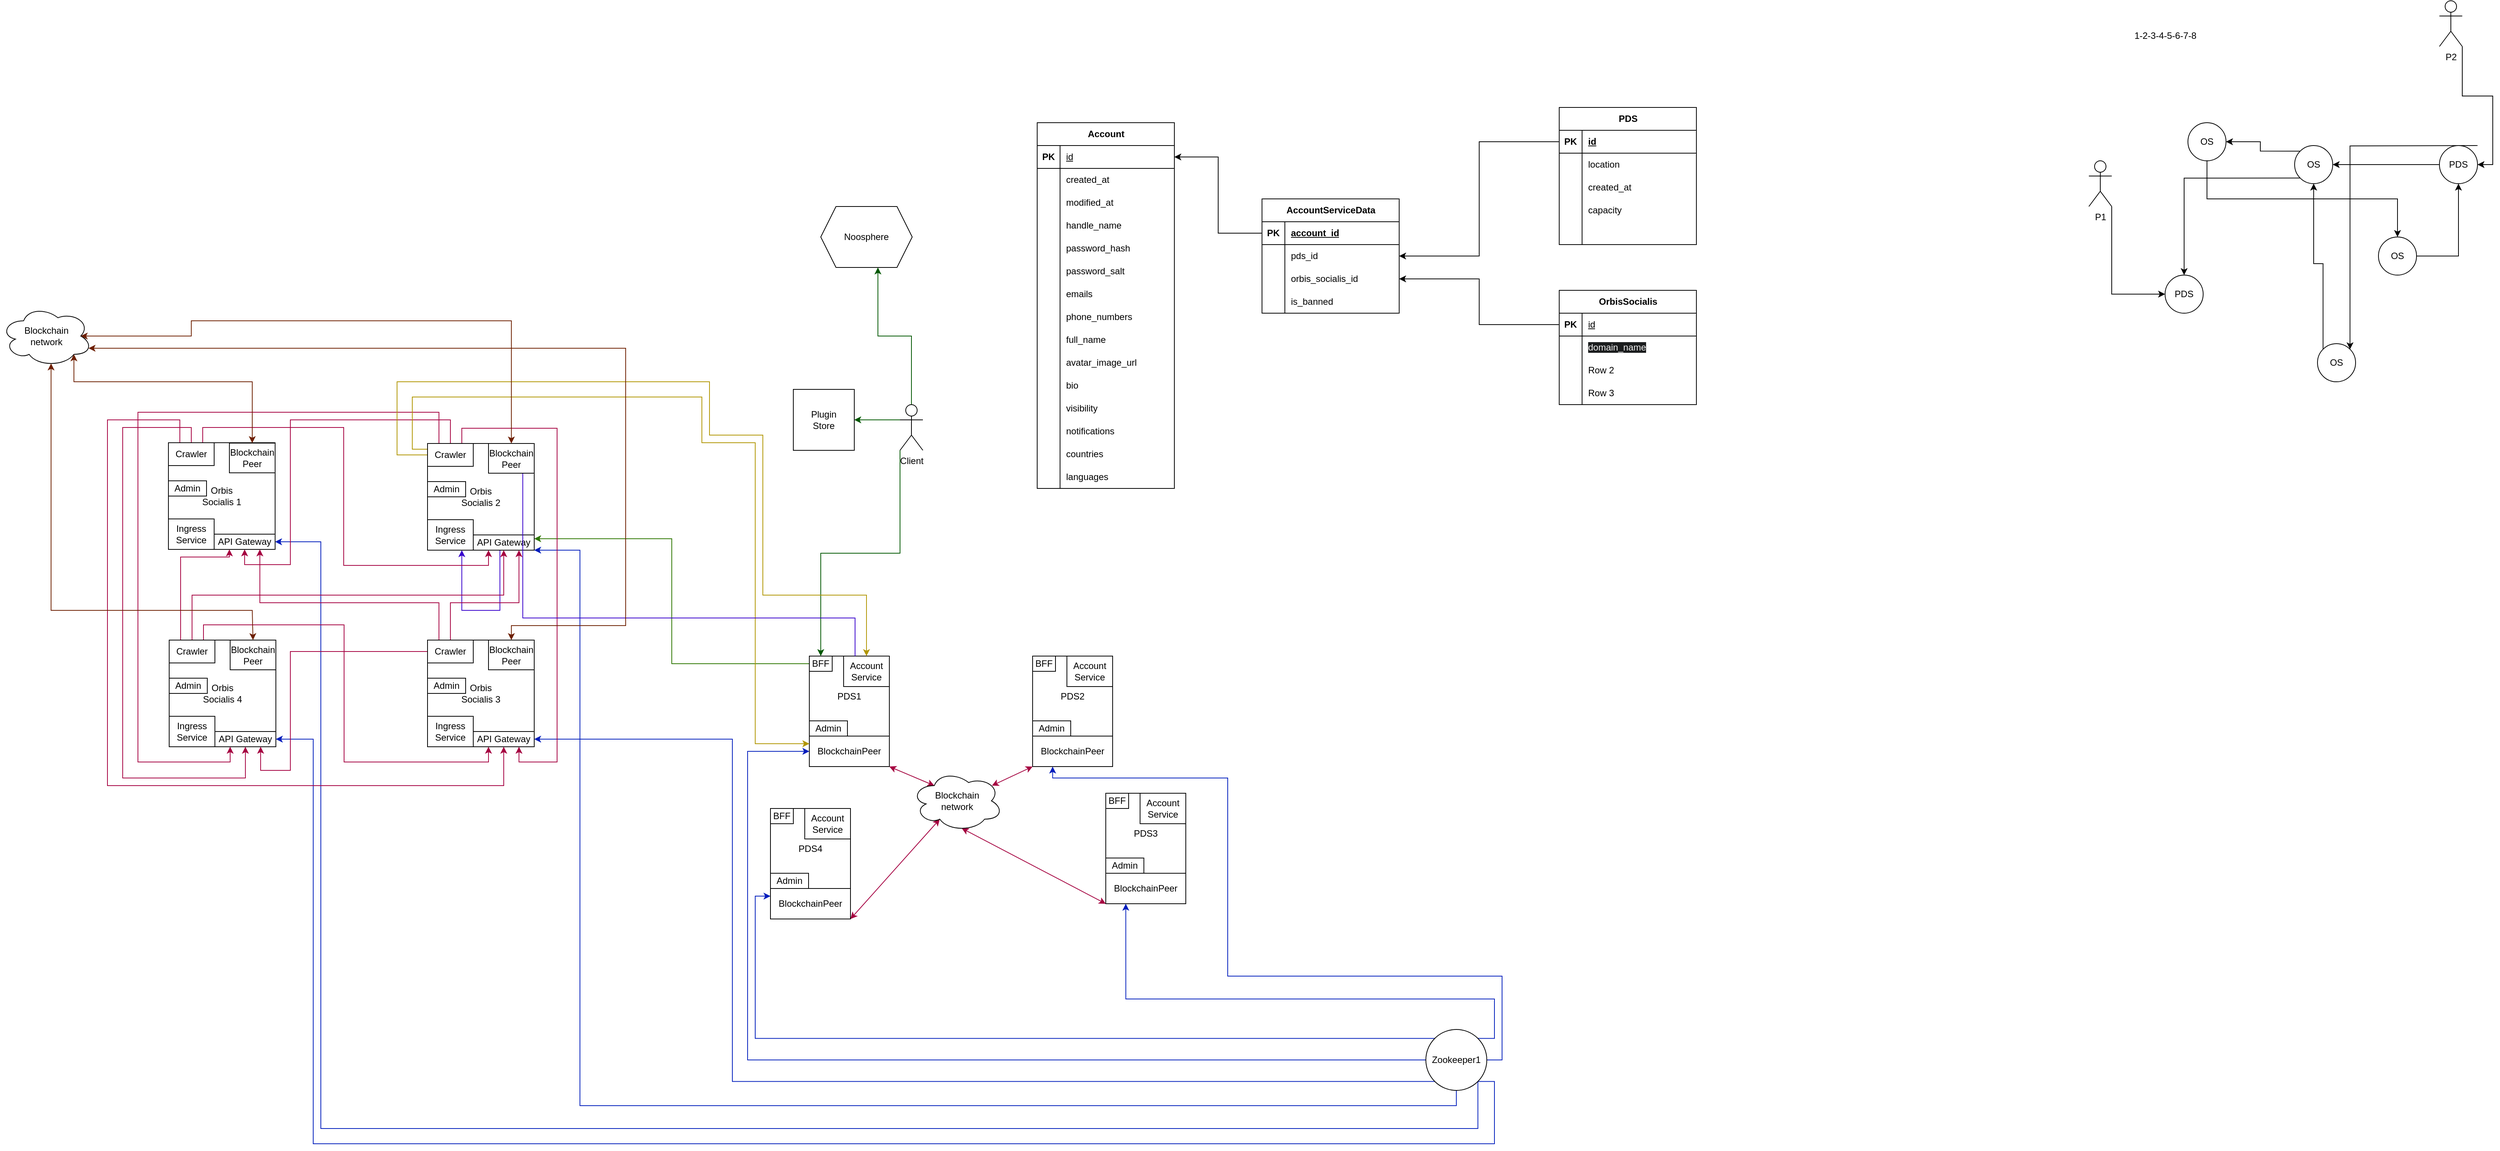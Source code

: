 <mxfile>
    <diagram name="Page-1" id="kBDW-BHAB0Rtd6Xr1ce1">
        <mxGraphModel dx="2667" dy="1873" grid="1" gridSize="10" guides="1" tooltips="1" connect="1" arrows="1" fold="1" page="1" pageScale="1" pageWidth="850" pageHeight="1100" math="0" shadow="0">
            <root>
                <mxCell id="0"/>
                <mxCell id="1" parent="0"/>
                <mxCell id="7A3FjcBQy7pyen3YVcaV-83" value="OrbisSocialis" style="shape=table;startSize=30;container=1;collapsible=1;childLayout=tableLayout;fixedRows=1;rowLines=0;fontStyle=1;align=center;resizeLast=1;html=1;" parent="1" vertex="1">
                    <mxGeometry x="425" y="280" width="180" height="150" as="geometry"/>
                </mxCell>
                <mxCell id="7A3FjcBQy7pyen3YVcaV-84" value="" style="shape=tableRow;horizontal=0;startSize=0;swimlaneHead=0;swimlaneBody=0;fillColor=none;collapsible=0;dropTarget=0;points=[[0,0.5],[1,0.5]];portConstraint=eastwest;top=0;left=0;right=0;bottom=1;" parent="7A3FjcBQy7pyen3YVcaV-83" vertex="1">
                    <mxGeometry y="30" width="180" height="30" as="geometry"/>
                </mxCell>
                <mxCell id="7A3FjcBQy7pyen3YVcaV-85" value="PK" style="shape=partialRectangle;connectable=0;fillColor=none;top=0;left=0;bottom=0;right=0;fontStyle=1;overflow=hidden;whiteSpace=wrap;html=1;" parent="7A3FjcBQy7pyen3YVcaV-84" vertex="1">
                    <mxGeometry width="30" height="30" as="geometry">
                        <mxRectangle width="30" height="30" as="alternateBounds"/>
                    </mxGeometry>
                </mxCell>
                <mxCell id="7A3FjcBQy7pyen3YVcaV-86" value="&lt;span style=&quot;font-weight: 400;&quot;&gt;id&lt;/span&gt;" style="shape=partialRectangle;connectable=0;fillColor=none;top=0;left=0;bottom=0;right=0;align=left;spacingLeft=6;fontStyle=5;overflow=hidden;whiteSpace=wrap;html=1;" parent="7A3FjcBQy7pyen3YVcaV-84" vertex="1">
                    <mxGeometry x="30" width="150" height="30" as="geometry">
                        <mxRectangle width="150" height="30" as="alternateBounds"/>
                    </mxGeometry>
                </mxCell>
                <mxCell id="7A3FjcBQy7pyen3YVcaV-87" value="" style="shape=tableRow;horizontal=0;startSize=0;swimlaneHead=0;swimlaneBody=0;fillColor=none;collapsible=0;dropTarget=0;points=[[0,0.5],[1,0.5]];portConstraint=eastwest;top=0;left=0;right=0;bottom=0;" parent="7A3FjcBQy7pyen3YVcaV-83" vertex="1">
                    <mxGeometry y="60" width="180" height="30" as="geometry"/>
                </mxCell>
                <mxCell id="7A3FjcBQy7pyen3YVcaV-88" value="" style="shape=partialRectangle;connectable=0;fillColor=none;top=0;left=0;bottom=0;right=0;editable=1;overflow=hidden;whiteSpace=wrap;html=1;" parent="7A3FjcBQy7pyen3YVcaV-87" vertex="1">
                    <mxGeometry width="30" height="30" as="geometry">
                        <mxRectangle width="30" height="30" as="alternateBounds"/>
                    </mxGeometry>
                </mxCell>
                <mxCell id="7A3FjcBQy7pyen3YVcaV-89" value="&lt;span style=&quot;color: rgb(240, 240, 240); font-family: Helvetica; font-size: 12px; font-style: normal; font-variant-ligatures: normal; font-variant-caps: normal; font-weight: 400; letter-spacing: normal; orphans: 2; text-align: left; text-indent: 0px; text-transform: none; widows: 2; word-spacing: 0px; -webkit-text-stroke-width: 0px; white-space: normal; background-color: rgb(27, 29, 30); float: none; display: inline !important;&quot;&gt;domain_name&lt;/span&gt;" style="shape=partialRectangle;connectable=0;fillColor=none;top=0;left=0;bottom=0;right=0;align=left;spacingLeft=6;overflow=hidden;whiteSpace=wrap;html=1;" parent="7A3FjcBQy7pyen3YVcaV-87" vertex="1">
                    <mxGeometry x="30" width="150" height="30" as="geometry">
                        <mxRectangle width="150" height="30" as="alternateBounds"/>
                    </mxGeometry>
                </mxCell>
                <mxCell id="7A3FjcBQy7pyen3YVcaV-90" value="" style="shape=tableRow;horizontal=0;startSize=0;swimlaneHead=0;swimlaneBody=0;fillColor=none;collapsible=0;dropTarget=0;points=[[0,0.5],[1,0.5]];portConstraint=eastwest;top=0;left=0;right=0;bottom=0;" parent="7A3FjcBQy7pyen3YVcaV-83" vertex="1">
                    <mxGeometry y="90" width="180" height="30" as="geometry"/>
                </mxCell>
                <mxCell id="7A3FjcBQy7pyen3YVcaV-91" value="" style="shape=partialRectangle;connectable=0;fillColor=none;top=0;left=0;bottom=0;right=0;editable=1;overflow=hidden;whiteSpace=wrap;html=1;" parent="7A3FjcBQy7pyen3YVcaV-90" vertex="1">
                    <mxGeometry width="30" height="30" as="geometry">
                        <mxRectangle width="30" height="30" as="alternateBounds"/>
                    </mxGeometry>
                </mxCell>
                <mxCell id="7A3FjcBQy7pyen3YVcaV-92" value="Row 2" style="shape=partialRectangle;connectable=0;fillColor=none;top=0;left=0;bottom=0;right=0;align=left;spacingLeft=6;overflow=hidden;whiteSpace=wrap;html=1;" parent="7A3FjcBQy7pyen3YVcaV-90" vertex="1">
                    <mxGeometry x="30" width="150" height="30" as="geometry">
                        <mxRectangle width="150" height="30" as="alternateBounds"/>
                    </mxGeometry>
                </mxCell>
                <mxCell id="7A3FjcBQy7pyen3YVcaV-93" value="" style="shape=tableRow;horizontal=0;startSize=0;swimlaneHead=0;swimlaneBody=0;fillColor=none;collapsible=0;dropTarget=0;points=[[0,0.5],[1,0.5]];portConstraint=eastwest;top=0;left=0;right=0;bottom=0;" parent="7A3FjcBQy7pyen3YVcaV-83" vertex="1">
                    <mxGeometry y="120" width="180" height="30" as="geometry"/>
                </mxCell>
                <mxCell id="7A3FjcBQy7pyen3YVcaV-94" value="" style="shape=partialRectangle;connectable=0;fillColor=none;top=0;left=0;bottom=0;right=0;editable=1;overflow=hidden;whiteSpace=wrap;html=1;" parent="7A3FjcBQy7pyen3YVcaV-93" vertex="1">
                    <mxGeometry width="30" height="30" as="geometry">
                        <mxRectangle width="30" height="30" as="alternateBounds"/>
                    </mxGeometry>
                </mxCell>
                <mxCell id="7A3FjcBQy7pyen3YVcaV-95" value="Row 3" style="shape=partialRectangle;connectable=0;fillColor=none;top=0;left=0;bottom=0;right=0;align=left;spacingLeft=6;overflow=hidden;whiteSpace=wrap;html=1;" parent="7A3FjcBQy7pyen3YVcaV-93" vertex="1">
                    <mxGeometry x="30" width="150" height="30" as="geometry">
                        <mxRectangle width="150" height="30" as="alternateBounds"/>
                    </mxGeometry>
                </mxCell>
                <mxCell id="7A3FjcBQy7pyen3YVcaV-33" value="Account" style="shape=table;startSize=30;container=1;collapsible=1;childLayout=tableLayout;fixedRows=1;rowLines=0;fontStyle=1;align=center;resizeLast=1;html=1;" parent="1" vertex="1">
                    <mxGeometry x="-260" y="60" width="180" height="480" as="geometry"/>
                </mxCell>
                <mxCell id="7A3FjcBQy7pyen3YVcaV-34" value="" style="shape=tableRow;horizontal=0;startSize=0;swimlaneHead=0;swimlaneBody=0;fillColor=none;collapsible=0;dropTarget=0;points=[[0,0.5],[1,0.5]];portConstraint=eastwest;top=0;left=0;right=0;bottom=1;" parent="7A3FjcBQy7pyen3YVcaV-33" vertex="1">
                    <mxGeometry y="30" width="180" height="30" as="geometry"/>
                </mxCell>
                <mxCell id="7A3FjcBQy7pyen3YVcaV-35" value="PK" style="shape=partialRectangle;connectable=0;fillColor=none;top=0;left=0;bottom=0;right=0;fontStyle=1;overflow=hidden;whiteSpace=wrap;html=1;" parent="7A3FjcBQy7pyen3YVcaV-34" vertex="1">
                    <mxGeometry width="30" height="30" as="geometry">
                        <mxRectangle width="30" height="30" as="alternateBounds"/>
                    </mxGeometry>
                </mxCell>
                <mxCell id="7A3FjcBQy7pyen3YVcaV-36" value="&lt;span style=&quot;font-weight: 400;&quot;&gt;id&lt;/span&gt;" style="shape=partialRectangle;connectable=0;fillColor=none;top=0;left=0;bottom=0;right=0;align=left;spacingLeft=6;fontStyle=5;overflow=hidden;whiteSpace=wrap;html=1;" parent="7A3FjcBQy7pyen3YVcaV-34" vertex="1">
                    <mxGeometry x="30" width="150" height="30" as="geometry">
                        <mxRectangle width="150" height="30" as="alternateBounds"/>
                    </mxGeometry>
                </mxCell>
                <mxCell id="7A3FjcBQy7pyen3YVcaV-48" style="shape=tableRow;horizontal=0;startSize=0;swimlaneHead=0;swimlaneBody=0;fillColor=none;collapsible=0;dropTarget=0;points=[[0,0.5],[1,0.5]];portConstraint=eastwest;top=0;left=0;right=0;bottom=0;" parent="7A3FjcBQy7pyen3YVcaV-33" vertex="1">
                    <mxGeometry y="60" width="180" height="30" as="geometry"/>
                </mxCell>
                <mxCell id="7A3FjcBQy7pyen3YVcaV-49" style="shape=partialRectangle;connectable=0;fillColor=none;top=0;left=0;bottom=0;right=0;editable=1;overflow=hidden;whiteSpace=wrap;html=1;" parent="7A3FjcBQy7pyen3YVcaV-48" vertex="1">
                    <mxGeometry width="30" height="30" as="geometry">
                        <mxRectangle width="30" height="30" as="alternateBounds"/>
                    </mxGeometry>
                </mxCell>
                <mxCell id="7A3FjcBQy7pyen3YVcaV-50" value="created_at" style="shape=partialRectangle;connectable=0;fillColor=none;top=0;left=0;bottom=0;right=0;align=left;spacingLeft=6;overflow=hidden;whiteSpace=wrap;html=1;" parent="7A3FjcBQy7pyen3YVcaV-48" vertex="1">
                    <mxGeometry x="30" width="150" height="30" as="geometry">
                        <mxRectangle width="150" height="30" as="alternateBounds"/>
                    </mxGeometry>
                </mxCell>
                <mxCell id="7A3FjcBQy7pyen3YVcaV-69" style="shape=tableRow;horizontal=0;startSize=0;swimlaneHead=0;swimlaneBody=0;fillColor=none;collapsible=0;dropTarget=0;points=[[0,0.5],[1,0.5]];portConstraint=eastwest;top=0;left=0;right=0;bottom=0;" parent="7A3FjcBQy7pyen3YVcaV-33" vertex="1">
                    <mxGeometry y="90" width="180" height="30" as="geometry"/>
                </mxCell>
                <mxCell id="7A3FjcBQy7pyen3YVcaV-70" style="shape=partialRectangle;connectable=0;fillColor=none;top=0;left=0;bottom=0;right=0;editable=1;overflow=hidden;whiteSpace=wrap;html=1;" parent="7A3FjcBQy7pyen3YVcaV-69" vertex="1">
                    <mxGeometry width="30" height="30" as="geometry">
                        <mxRectangle width="30" height="30" as="alternateBounds"/>
                    </mxGeometry>
                </mxCell>
                <mxCell id="7A3FjcBQy7pyen3YVcaV-71" value="modified_at" style="shape=partialRectangle;connectable=0;fillColor=none;top=0;left=0;bottom=0;right=0;align=left;spacingLeft=6;overflow=hidden;whiteSpace=wrap;html=1;" parent="7A3FjcBQy7pyen3YVcaV-69" vertex="1">
                    <mxGeometry x="30" width="150" height="30" as="geometry">
                        <mxRectangle width="150" height="30" as="alternateBounds"/>
                    </mxGeometry>
                </mxCell>
                <mxCell id="7A3FjcBQy7pyen3YVcaV-96" style="shape=tableRow;horizontal=0;startSize=0;swimlaneHead=0;swimlaneBody=0;fillColor=none;collapsible=0;dropTarget=0;points=[[0,0.5],[1,0.5]];portConstraint=eastwest;top=0;left=0;right=0;bottom=0;" parent="7A3FjcBQy7pyen3YVcaV-33" vertex="1">
                    <mxGeometry y="120" width="180" height="30" as="geometry"/>
                </mxCell>
                <mxCell id="7A3FjcBQy7pyen3YVcaV-97" style="shape=partialRectangle;connectable=0;fillColor=none;top=0;left=0;bottom=0;right=0;editable=1;overflow=hidden;whiteSpace=wrap;html=1;" parent="7A3FjcBQy7pyen3YVcaV-96" vertex="1">
                    <mxGeometry width="30" height="30" as="geometry">
                        <mxRectangle width="30" height="30" as="alternateBounds"/>
                    </mxGeometry>
                </mxCell>
                <mxCell id="7A3FjcBQy7pyen3YVcaV-98" value="handle_name" style="shape=partialRectangle;connectable=0;fillColor=none;top=0;left=0;bottom=0;right=0;align=left;spacingLeft=6;overflow=hidden;whiteSpace=wrap;html=1;" parent="7A3FjcBQy7pyen3YVcaV-96" vertex="1">
                    <mxGeometry x="30" width="150" height="30" as="geometry">
                        <mxRectangle width="150" height="30" as="alternateBounds"/>
                    </mxGeometry>
                </mxCell>
                <mxCell id="7A3FjcBQy7pyen3YVcaV-51" style="shape=tableRow;horizontal=0;startSize=0;swimlaneHead=0;swimlaneBody=0;fillColor=none;collapsible=0;dropTarget=0;points=[[0,0.5],[1,0.5]];portConstraint=eastwest;top=0;left=0;right=0;bottom=0;" parent="7A3FjcBQy7pyen3YVcaV-33" vertex="1">
                    <mxGeometry y="150" width="180" height="30" as="geometry"/>
                </mxCell>
                <mxCell id="7A3FjcBQy7pyen3YVcaV-52" style="shape=partialRectangle;connectable=0;fillColor=none;top=0;left=0;bottom=0;right=0;editable=1;overflow=hidden;whiteSpace=wrap;html=1;" parent="7A3FjcBQy7pyen3YVcaV-51" vertex="1">
                    <mxGeometry width="30" height="30" as="geometry">
                        <mxRectangle width="30" height="30" as="alternateBounds"/>
                    </mxGeometry>
                </mxCell>
                <mxCell id="7A3FjcBQy7pyen3YVcaV-53" value="password_hash" style="shape=partialRectangle;connectable=0;fillColor=none;top=0;left=0;bottom=0;right=0;align=left;spacingLeft=6;overflow=hidden;whiteSpace=wrap;html=1;" parent="7A3FjcBQy7pyen3YVcaV-51" vertex="1">
                    <mxGeometry x="30" width="150" height="30" as="geometry">
                        <mxRectangle width="150" height="30" as="alternateBounds"/>
                    </mxGeometry>
                </mxCell>
                <mxCell id="7A3FjcBQy7pyen3YVcaV-54" style="shape=tableRow;horizontal=0;startSize=0;swimlaneHead=0;swimlaneBody=0;fillColor=none;collapsible=0;dropTarget=0;points=[[0,0.5],[1,0.5]];portConstraint=eastwest;top=0;left=0;right=0;bottom=0;" parent="7A3FjcBQy7pyen3YVcaV-33" vertex="1">
                    <mxGeometry y="180" width="180" height="30" as="geometry"/>
                </mxCell>
                <mxCell id="7A3FjcBQy7pyen3YVcaV-55" style="shape=partialRectangle;connectable=0;fillColor=none;top=0;left=0;bottom=0;right=0;editable=1;overflow=hidden;whiteSpace=wrap;html=1;" parent="7A3FjcBQy7pyen3YVcaV-54" vertex="1">
                    <mxGeometry width="30" height="30" as="geometry">
                        <mxRectangle width="30" height="30" as="alternateBounds"/>
                    </mxGeometry>
                </mxCell>
                <mxCell id="7A3FjcBQy7pyen3YVcaV-56" value="password_salt" style="shape=partialRectangle;connectable=0;fillColor=none;top=0;left=0;bottom=0;right=0;align=left;spacingLeft=6;overflow=hidden;whiteSpace=wrap;html=1;" parent="7A3FjcBQy7pyen3YVcaV-54" vertex="1">
                    <mxGeometry x="30" width="150" height="30" as="geometry">
                        <mxRectangle width="150" height="30" as="alternateBounds"/>
                    </mxGeometry>
                </mxCell>
                <mxCell id="7A3FjcBQy7pyen3YVcaV-37" value="" style="shape=tableRow;horizontal=0;startSize=0;swimlaneHead=0;swimlaneBody=0;fillColor=none;collapsible=0;dropTarget=0;points=[[0,0.5],[1,0.5]];portConstraint=eastwest;top=0;left=0;right=0;bottom=0;" parent="7A3FjcBQy7pyen3YVcaV-33" vertex="1">
                    <mxGeometry y="210" width="180" height="30" as="geometry"/>
                </mxCell>
                <mxCell id="7A3FjcBQy7pyen3YVcaV-38" value="" style="shape=partialRectangle;connectable=0;fillColor=none;top=0;left=0;bottom=0;right=0;editable=1;overflow=hidden;whiteSpace=wrap;html=1;" parent="7A3FjcBQy7pyen3YVcaV-37" vertex="1">
                    <mxGeometry width="30" height="30" as="geometry">
                        <mxRectangle width="30" height="30" as="alternateBounds"/>
                    </mxGeometry>
                </mxCell>
                <mxCell id="7A3FjcBQy7pyen3YVcaV-39" value="emails" style="shape=partialRectangle;connectable=0;fillColor=none;top=0;left=0;bottom=0;right=0;align=left;spacingLeft=6;overflow=hidden;whiteSpace=wrap;html=1;" parent="7A3FjcBQy7pyen3YVcaV-37" vertex="1">
                    <mxGeometry x="30" width="150" height="30" as="geometry">
                        <mxRectangle width="150" height="30" as="alternateBounds"/>
                    </mxGeometry>
                </mxCell>
                <mxCell id="7A3FjcBQy7pyen3YVcaV-40" value="" style="shape=tableRow;horizontal=0;startSize=0;swimlaneHead=0;swimlaneBody=0;fillColor=none;collapsible=0;dropTarget=0;points=[[0,0.5],[1,0.5]];portConstraint=eastwest;top=0;left=0;right=0;bottom=0;" parent="7A3FjcBQy7pyen3YVcaV-33" vertex="1">
                    <mxGeometry y="240" width="180" height="30" as="geometry"/>
                </mxCell>
                <mxCell id="7A3FjcBQy7pyen3YVcaV-41" value="" style="shape=partialRectangle;connectable=0;fillColor=none;top=0;left=0;bottom=0;right=0;editable=1;overflow=hidden;whiteSpace=wrap;html=1;" parent="7A3FjcBQy7pyen3YVcaV-40" vertex="1">
                    <mxGeometry width="30" height="30" as="geometry">
                        <mxRectangle width="30" height="30" as="alternateBounds"/>
                    </mxGeometry>
                </mxCell>
                <mxCell id="7A3FjcBQy7pyen3YVcaV-42" value="phone_numbers" style="shape=partialRectangle;connectable=0;fillColor=none;top=0;left=0;bottom=0;right=0;align=left;spacingLeft=6;overflow=hidden;whiteSpace=wrap;html=1;" parent="7A3FjcBQy7pyen3YVcaV-40" vertex="1">
                    <mxGeometry x="30" width="150" height="30" as="geometry">
                        <mxRectangle width="150" height="30" as="alternateBounds"/>
                    </mxGeometry>
                </mxCell>
                <mxCell id="7A3FjcBQy7pyen3YVcaV-57" style="shape=tableRow;horizontal=0;startSize=0;swimlaneHead=0;swimlaneBody=0;fillColor=none;collapsible=0;dropTarget=0;points=[[0,0.5],[1,0.5]];portConstraint=eastwest;top=0;left=0;right=0;bottom=0;" parent="7A3FjcBQy7pyen3YVcaV-33" vertex="1">
                    <mxGeometry y="270" width="180" height="30" as="geometry"/>
                </mxCell>
                <mxCell id="7A3FjcBQy7pyen3YVcaV-58" style="shape=partialRectangle;connectable=0;fillColor=none;top=0;left=0;bottom=0;right=0;editable=1;overflow=hidden;whiteSpace=wrap;html=1;" parent="7A3FjcBQy7pyen3YVcaV-57" vertex="1">
                    <mxGeometry width="30" height="30" as="geometry">
                        <mxRectangle width="30" height="30" as="alternateBounds"/>
                    </mxGeometry>
                </mxCell>
                <mxCell id="7A3FjcBQy7pyen3YVcaV-59" value="full_name" style="shape=partialRectangle;connectable=0;fillColor=none;top=0;left=0;bottom=0;right=0;align=left;spacingLeft=6;overflow=hidden;whiteSpace=wrap;html=1;" parent="7A3FjcBQy7pyen3YVcaV-57" vertex="1">
                    <mxGeometry x="30" width="150" height="30" as="geometry">
                        <mxRectangle width="150" height="30" as="alternateBounds"/>
                    </mxGeometry>
                </mxCell>
                <mxCell id="7A3FjcBQy7pyen3YVcaV-43" value="" style="shape=tableRow;horizontal=0;startSize=0;swimlaneHead=0;swimlaneBody=0;fillColor=none;collapsible=0;dropTarget=0;points=[[0,0.5],[1,0.5]];portConstraint=eastwest;top=0;left=0;right=0;bottom=0;" parent="7A3FjcBQy7pyen3YVcaV-33" vertex="1">
                    <mxGeometry y="300" width="180" height="30" as="geometry"/>
                </mxCell>
                <mxCell id="7A3FjcBQy7pyen3YVcaV-44" value="" style="shape=partialRectangle;connectable=0;fillColor=none;top=0;left=0;bottom=0;right=0;editable=1;overflow=hidden;whiteSpace=wrap;html=1;" parent="7A3FjcBQy7pyen3YVcaV-43" vertex="1">
                    <mxGeometry width="30" height="30" as="geometry">
                        <mxRectangle width="30" height="30" as="alternateBounds"/>
                    </mxGeometry>
                </mxCell>
                <mxCell id="7A3FjcBQy7pyen3YVcaV-45" value="avatar_image_url" style="shape=partialRectangle;connectable=0;fillColor=none;top=0;left=0;bottom=0;right=0;align=left;spacingLeft=6;overflow=hidden;whiteSpace=wrap;html=1;" parent="7A3FjcBQy7pyen3YVcaV-43" vertex="1">
                    <mxGeometry x="30" width="150" height="30" as="geometry">
                        <mxRectangle width="150" height="30" as="alternateBounds"/>
                    </mxGeometry>
                </mxCell>
                <mxCell id="7A3FjcBQy7pyen3YVcaV-60" style="shape=tableRow;horizontal=0;startSize=0;swimlaneHead=0;swimlaneBody=0;fillColor=none;collapsible=0;dropTarget=0;points=[[0,0.5],[1,0.5]];portConstraint=eastwest;top=0;left=0;right=0;bottom=0;" parent="7A3FjcBQy7pyen3YVcaV-33" vertex="1">
                    <mxGeometry y="330" width="180" height="30" as="geometry"/>
                </mxCell>
                <mxCell id="7A3FjcBQy7pyen3YVcaV-61" style="shape=partialRectangle;connectable=0;fillColor=none;top=0;left=0;bottom=0;right=0;editable=1;overflow=hidden;whiteSpace=wrap;html=1;" parent="7A3FjcBQy7pyen3YVcaV-60" vertex="1">
                    <mxGeometry width="30" height="30" as="geometry">
                        <mxRectangle width="30" height="30" as="alternateBounds"/>
                    </mxGeometry>
                </mxCell>
                <mxCell id="7A3FjcBQy7pyen3YVcaV-62" value="bio" style="shape=partialRectangle;connectable=0;fillColor=none;top=0;left=0;bottom=0;right=0;align=left;spacingLeft=6;overflow=hidden;whiteSpace=wrap;html=1;" parent="7A3FjcBQy7pyen3YVcaV-60" vertex="1">
                    <mxGeometry x="30" width="150" height="30" as="geometry">
                        <mxRectangle width="150" height="30" as="alternateBounds"/>
                    </mxGeometry>
                </mxCell>
                <mxCell id="7A3FjcBQy7pyen3YVcaV-63" style="shape=tableRow;horizontal=0;startSize=0;swimlaneHead=0;swimlaneBody=0;fillColor=none;collapsible=0;dropTarget=0;points=[[0,0.5],[1,0.5]];portConstraint=eastwest;top=0;left=0;right=0;bottom=0;" parent="7A3FjcBQy7pyen3YVcaV-33" vertex="1">
                    <mxGeometry y="360" width="180" height="30" as="geometry"/>
                </mxCell>
                <mxCell id="7A3FjcBQy7pyen3YVcaV-64" style="shape=partialRectangle;connectable=0;fillColor=none;top=0;left=0;bottom=0;right=0;editable=1;overflow=hidden;whiteSpace=wrap;html=1;" parent="7A3FjcBQy7pyen3YVcaV-63" vertex="1">
                    <mxGeometry width="30" height="30" as="geometry">
                        <mxRectangle width="30" height="30" as="alternateBounds"/>
                    </mxGeometry>
                </mxCell>
                <mxCell id="7A3FjcBQy7pyen3YVcaV-65" value="visibility" style="shape=partialRectangle;connectable=0;fillColor=none;top=0;left=0;bottom=0;right=0;align=left;spacingLeft=6;overflow=hidden;whiteSpace=wrap;html=1;" parent="7A3FjcBQy7pyen3YVcaV-63" vertex="1">
                    <mxGeometry x="30" width="150" height="30" as="geometry">
                        <mxRectangle width="150" height="30" as="alternateBounds"/>
                    </mxGeometry>
                </mxCell>
                <mxCell id="7A3FjcBQy7pyen3YVcaV-66" style="shape=tableRow;horizontal=0;startSize=0;swimlaneHead=0;swimlaneBody=0;fillColor=none;collapsible=0;dropTarget=0;points=[[0,0.5],[1,0.5]];portConstraint=eastwest;top=0;left=0;right=0;bottom=0;" parent="7A3FjcBQy7pyen3YVcaV-33" vertex="1">
                    <mxGeometry y="390" width="180" height="30" as="geometry"/>
                </mxCell>
                <mxCell id="7A3FjcBQy7pyen3YVcaV-67" style="shape=partialRectangle;connectable=0;fillColor=none;top=0;left=0;bottom=0;right=0;editable=1;overflow=hidden;whiteSpace=wrap;html=1;" parent="7A3FjcBQy7pyen3YVcaV-66" vertex="1">
                    <mxGeometry width="30" height="30" as="geometry">
                        <mxRectangle width="30" height="30" as="alternateBounds"/>
                    </mxGeometry>
                </mxCell>
                <mxCell id="7A3FjcBQy7pyen3YVcaV-68" value="notifications" style="shape=partialRectangle;connectable=0;fillColor=none;top=0;left=0;bottom=0;right=0;align=left;spacingLeft=6;overflow=hidden;whiteSpace=wrap;html=1;" parent="7A3FjcBQy7pyen3YVcaV-66" vertex="1">
                    <mxGeometry x="30" width="150" height="30" as="geometry">
                        <mxRectangle width="150" height="30" as="alternateBounds"/>
                    </mxGeometry>
                </mxCell>
                <mxCell id="7A3FjcBQy7pyen3YVcaV-75" style="shape=tableRow;horizontal=0;startSize=0;swimlaneHead=0;swimlaneBody=0;fillColor=none;collapsible=0;dropTarget=0;points=[[0,0.5],[1,0.5]];portConstraint=eastwest;top=0;left=0;right=0;bottom=0;" parent="7A3FjcBQy7pyen3YVcaV-33" vertex="1">
                    <mxGeometry y="420" width="180" height="30" as="geometry"/>
                </mxCell>
                <mxCell id="7A3FjcBQy7pyen3YVcaV-76" style="shape=partialRectangle;connectable=0;fillColor=none;top=0;left=0;bottom=0;right=0;editable=1;overflow=hidden;whiteSpace=wrap;html=1;" parent="7A3FjcBQy7pyen3YVcaV-75" vertex="1">
                    <mxGeometry width="30" height="30" as="geometry">
                        <mxRectangle width="30" height="30" as="alternateBounds"/>
                    </mxGeometry>
                </mxCell>
                <mxCell id="7A3FjcBQy7pyen3YVcaV-77" value="countries" style="shape=partialRectangle;connectable=0;fillColor=none;top=0;left=0;bottom=0;right=0;align=left;spacingLeft=6;overflow=hidden;whiteSpace=wrap;html=1;" parent="7A3FjcBQy7pyen3YVcaV-75" vertex="1">
                    <mxGeometry x="30" width="150" height="30" as="geometry">
                        <mxRectangle width="150" height="30" as="alternateBounds"/>
                    </mxGeometry>
                </mxCell>
                <mxCell id="7A3FjcBQy7pyen3YVcaV-78" style="shape=tableRow;horizontal=0;startSize=0;swimlaneHead=0;swimlaneBody=0;fillColor=none;collapsible=0;dropTarget=0;points=[[0,0.5],[1,0.5]];portConstraint=eastwest;top=0;left=0;right=0;bottom=0;" parent="7A3FjcBQy7pyen3YVcaV-33" vertex="1">
                    <mxGeometry y="450" width="180" height="30" as="geometry"/>
                </mxCell>
                <mxCell id="7A3FjcBQy7pyen3YVcaV-79" style="shape=partialRectangle;connectable=0;fillColor=none;top=0;left=0;bottom=0;right=0;editable=1;overflow=hidden;whiteSpace=wrap;html=1;" parent="7A3FjcBQy7pyen3YVcaV-78" vertex="1">
                    <mxGeometry width="30" height="30" as="geometry">
                        <mxRectangle width="30" height="30" as="alternateBounds"/>
                    </mxGeometry>
                </mxCell>
                <mxCell id="7A3FjcBQy7pyen3YVcaV-80" value="languages" style="shape=partialRectangle;connectable=0;fillColor=none;top=0;left=0;bottom=0;right=0;align=left;spacingLeft=6;overflow=hidden;whiteSpace=wrap;html=1;" parent="7A3FjcBQy7pyen3YVcaV-78" vertex="1">
                    <mxGeometry x="30" width="150" height="30" as="geometry">
                        <mxRectangle width="150" height="30" as="alternateBounds"/>
                    </mxGeometry>
                </mxCell>
                <mxCell id="7A3FjcBQy7pyen3YVcaV-100" value="PDS" style="shape=table;startSize=30;container=1;collapsible=1;childLayout=tableLayout;fixedRows=1;rowLines=0;fontStyle=1;align=center;resizeLast=1;html=1;" parent="1" vertex="1">
                    <mxGeometry x="425" y="40" width="180" height="180" as="geometry"/>
                </mxCell>
                <mxCell id="7A3FjcBQy7pyen3YVcaV-101" value="" style="shape=tableRow;horizontal=0;startSize=0;swimlaneHead=0;swimlaneBody=0;fillColor=none;collapsible=0;dropTarget=0;points=[[0,0.5],[1,0.5]];portConstraint=eastwest;top=0;left=0;right=0;bottom=1;" parent="7A3FjcBQy7pyen3YVcaV-100" vertex="1">
                    <mxGeometry y="30" width="180" height="30" as="geometry"/>
                </mxCell>
                <mxCell id="7A3FjcBQy7pyen3YVcaV-102" value="PK" style="shape=partialRectangle;connectable=0;fillColor=none;top=0;left=0;bottom=0;right=0;fontStyle=1;overflow=hidden;whiteSpace=wrap;html=1;" parent="7A3FjcBQy7pyen3YVcaV-101" vertex="1">
                    <mxGeometry width="30" height="30" as="geometry">
                        <mxRectangle width="30" height="30" as="alternateBounds"/>
                    </mxGeometry>
                </mxCell>
                <mxCell id="7A3FjcBQy7pyen3YVcaV-103" value="id" style="shape=partialRectangle;connectable=0;fillColor=none;top=0;left=0;bottom=0;right=0;align=left;spacingLeft=6;fontStyle=5;overflow=hidden;whiteSpace=wrap;html=1;" parent="7A3FjcBQy7pyen3YVcaV-101" vertex="1">
                    <mxGeometry x="30" width="150" height="30" as="geometry">
                        <mxRectangle width="150" height="30" as="alternateBounds"/>
                    </mxGeometry>
                </mxCell>
                <mxCell id="7A3FjcBQy7pyen3YVcaV-104" value="" style="shape=tableRow;horizontal=0;startSize=0;swimlaneHead=0;swimlaneBody=0;fillColor=none;collapsible=0;dropTarget=0;points=[[0,0.5],[1,0.5]];portConstraint=eastwest;top=0;left=0;right=0;bottom=0;" parent="7A3FjcBQy7pyen3YVcaV-100" vertex="1">
                    <mxGeometry y="60" width="180" height="30" as="geometry"/>
                </mxCell>
                <mxCell id="7A3FjcBQy7pyen3YVcaV-105" value="" style="shape=partialRectangle;connectable=0;fillColor=none;top=0;left=0;bottom=0;right=0;editable=1;overflow=hidden;whiteSpace=wrap;html=1;" parent="7A3FjcBQy7pyen3YVcaV-104" vertex="1">
                    <mxGeometry width="30" height="30" as="geometry">
                        <mxRectangle width="30" height="30" as="alternateBounds"/>
                    </mxGeometry>
                </mxCell>
                <mxCell id="7A3FjcBQy7pyen3YVcaV-106" value="location" style="shape=partialRectangle;connectable=0;fillColor=none;top=0;left=0;bottom=0;right=0;align=left;spacingLeft=6;overflow=hidden;whiteSpace=wrap;html=1;" parent="7A3FjcBQy7pyen3YVcaV-104" vertex="1">
                    <mxGeometry x="30" width="150" height="30" as="geometry">
                        <mxRectangle width="150" height="30" as="alternateBounds"/>
                    </mxGeometry>
                </mxCell>
                <mxCell id="7A3FjcBQy7pyen3YVcaV-107" value="" style="shape=tableRow;horizontal=0;startSize=0;swimlaneHead=0;swimlaneBody=0;fillColor=none;collapsible=0;dropTarget=0;points=[[0,0.5],[1,0.5]];portConstraint=eastwest;top=0;left=0;right=0;bottom=0;" parent="7A3FjcBQy7pyen3YVcaV-100" vertex="1">
                    <mxGeometry y="90" width="180" height="30" as="geometry"/>
                </mxCell>
                <mxCell id="7A3FjcBQy7pyen3YVcaV-108" value="" style="shape=partialRectangle;connectable=0;fillColor=none;top=0;left=0;bottom=0;right=0;editable=1;overflow=hidden;whiteSpace=wrap;html=1;" parent="7A3FjcBQy7pyen3YVcaV-107" vertex="1">
                    <mxGeometry width="30" height="30" as="geometry">
                        <mxRectangle width="30" height="30" as="alternateBounds"/>
                    </mxGeometry>
                </mxCell>
                <mxCell id="7A3FjcBQy7pyen3YVcaV-109" value="created_at" style="shape=partialRectangle;connectable=0;fillColor=none;top=0;left=0;bottom=0;right=0;align=left;spacingLeft=6;overflow=hidden;whiteSpace=wrap;html=1;" parent="7A3FjcBQy7pyen3YVcaV-107" vertex="1">
                    <mxGeometry x="30" width="150" height="30" as="geometry">
                        <mxRectangle width="150" height="30" as="alternateBounds"/>
                    </mxGeometry>
                </mxCell>
                <mxCell id="7A3FjcBQy7pyen3YVcaV-110" value="" style="shape=tableRow;horizontal=0;startSize=0;swimlaneHead=0;swimlaneBody=0;fillColor=none;collapsible=0;dropTarget=0;points=[[0,0.5],[1,0.5]];portConstraint=eastwest;top=0;left=0;right=0;bottom=0;" parent="7A3FjcBQy7pyen3YVcaV-100" vertex="1">
                    <mxGeometry y="120" width="180" height="30" as="geometry"/>
                </mxCell>
                <mxCell id="7A3FjcBQy7pyen3YVcaV-111" value="" style="shape=partialRectangle;connectable=0;fillColor=none;top=0;left=0;bottom=0;right=0;editable=1;overflow=hidden;whiteSpace=wrap;html=1;" parent="7A3FjcBQy7pyen3YVcaV-110" vertex="1">
                    <mxGeometry width="30" height="30" as="geometry">
                        <mxRectangle width="30" height="30" as="alternateBounds"/>
                    </mxGeometry>
                </mxCell>
                <mxCell id="7A3FjcBQy7pyen3YVcaV-112" value="capacity" style="shape=partialRectangle;connectable=0;fillColor=none;top=0;left=0;bottom=0;right=0;align=left;spacingLeft=6;overflow=hidden;whiteSpace=wrap;html=1;" parent="7A3FjcBQy7pyen3YVcaV-110" vertex="1">
                    <mxGeometry x="30" width="150" height="30" as="geometry">
                        <mxRectangle width="150" height="30" as="alternateBounds"/>
                    </mxGeometry>
                </mxCell>
                <mxCell id="7A3FjcBQy7pyen3YVcaV-157" style="shape=tableRow;horizontal=0;startSize=0;swimlaneHead=0;swimlaneBody=0;fillColor=none;collapsible=0;dropTarget=0;points=[[0,0.5],[1,0.5]];portConstraint=eastwest;top=0;left=0;right=0;bottom=0;" parent="7A3FjcBQy7pyen3YVcaV-100" vertex="1">
                    <mxGeometry y="150" width="180" height="30" as="geometry"/>
                </mxCell>
                <mxCell id="7A3FjcBQy7pyen3YVcaV-158" style="shape=partialRectangle;connectable=0;fillColor=none;top=0;left=0;bottom=0;right=0;editable=1;overflow=hidden;whiteSpace=wrap;html=1;" parent="7A3FjcBQy7pyen3YVcaV-157" vertex="1">
                    <mxGeometry width="30" height="30" as="geometry">
                        <mxRectangle width="30" height="30" as="alternateBounds"/>
                    </mxGeometry>
                </mxCell>
                <mxCell id="7A3FjcBQy7pyen3YVcaV-159" style="shape=partialRectangle;connectable=0;fillColor=none;top=0;left=0;bottom=0;right=0;align=left;spacingLeft=6;overflow=hidden;whiteSpace=wrap;html=1;" parent="7A3FjcBQy7pyen3YVcaV-157" vertex="1">
                    <mxGeometry x="30" width="150" height="30" as="geometry">
                        <mxRectangle width="150" height="30" as="alternateBounds"/>
                    </mxGeometry>
                </mxCell>
                <mxCell id="7A3FjcBQy7pyen3YVcaV-113" value="AccountServiceData" style="shape=table;startSize=30;container=1;collapsible=1;childLayout=tableLayout;fixedRows=1;rowLines=0;fontStyle=1;align=center;resizeLast=1;html=1;" parent="1" vertex="1">
                    <mxGeometry x="35" y="160" width="180" height="150" as="geometry"/>
                </mxCell>
                <mxCell id="7A3FjcBQy7pyen3YVcaV-114" value="" style="shape=tableRow;horizontal=0;startSize=0;swimlaneHead=0;swimlaneBody=0;fillColor=none;collapsible=0;dropTarget=0;points=[[0,0.5],[1,0.5]];portConstraint=eastwest;top=0;left=0;right=0;bottom=1;" parent="7A3FjcBQy7pyen3YVcaV-113" vertex="1">
                    <mxGeometry y="30" width="180" height="30" as="geometry"/>
                </mxCell>
                <mxCell id="7A3FjcBQy7pyen3YVcaV-115" value="PK" style="shape=partialRectangle;connectable=0;fillColor=none;top=0;left=0;bottom=0;right=0;fontStyle=1;overflow=hidden;whiteSpace=wrap;html=1;" parent="7A3FjcBQy7pyen3YVcaV-114" vertex="1">
                    <mxGeometry width="30" height="30" as="geometry">
                        <mxRectangle width="30" height="30" as="alternateBounds"/>
                    </mxGeometry>
                </mxCell>
                <mxCell id="7A3FjcBQy7pyen3YVcaV-116" value="account_id" style="shape=partialRectangle;connectable=0;fillColor=none;top=0;left=0;bottom=0;right=0;align=left;spacingLeft=6;fontStyle=5;overflow=hidden;whiteSpace=wrap;html=1;" parent="7A3FjcBQy7pyen3YVcaV-114" vertex="1">
                    <mxGeometry x="30" width="150" height="30" as="geometry">
                        <mxRectangle width="150" height="30" as="alternateBounds"/>
                    </mxGeometry>
                </mxCell>
                <mxCell id="7A3FjcBQy7pyen3YVcaV-117" value="" style="shape=tableRow;horizontal=0;startSize=0;swimlaneHead=0;swimlaneBody=0;fillColor=none;collapsible=0;dropTarget=0;points=[[0,0.5],[1,0.5]];portConstraint=eastwest;top=0;left=0;right=0;bottom=0;" parent="7A3FjcBQy7pyen3YVcaV-113" vertex="1">
                    <mxGeometry y="60" width="180" height="30" as="geometry"/>
                </mxCell>
                <mxCell id="7A3FjcBQy7pyen3YVcaV-118" value="" style="shape=partialRectangle;connectable=0;fillColor=none;top=0;left=0;bottom=0;right=0;editable=1;overflow=hidden;whiteSpace=wrap;html=1;" parent="7A3FjcBQy7pyen3YVcaV-117" vertex="1">
                    <mxGeometry width="30" height="30" as="geometry">
                        <mxRectangle width="30" height="30" as="alternateBounds"/>
                    </mxGeometry>
                </mxCell>
                <mxCell id="7A3FjcBQy7pyen3YVcaV-119" value="pds_id" style="shape=partialRectangle;connectable=0;fillColor=none;top=0;left=0;bottom=0;right=0;align=left;spacingLeft=6;overflow=hidden;whiteSpace=wrap;html=1;" parent="7A3FjcBQy7pyen3YVcaV-117" vertex="1">
                    <mxGeometry x="30" width="150" height="30" as="geometry">
                        <mxRectangle width="150" height="30" as="alternateBounds"/>
                    </mxGeometry>
                </mxCell>
                <mxCell id="7A3FjcBQy7pyen3YVcaV-120" value="" style="shape=tableRow;horizontal=0;startSize=0;swimlaneHead=0;swimlaneBody=0;fillColor=none;collapsible=0;dropTarget=0;points=[[0,0.5],[1,0.5]];portConstraint=eastwest;top=0;left=0;right=0;bottom=0;" parent="7A3FjcBQy7pyen3YVcaV-113" vertex="1">
                    <mxGeometry y="90" width="180" height="30" as="geometry"/>
                </mxCell>
                <mxCell id="7A3FjcBQy7pyen3YVcaV-121" value="" style="shape=partialRectangle;connectable=0;fillColor=none;top=0;left=0;bottom=0;right=0;editable=1;overflow=hidden;whiteSpace=wrap;html=1;" parent="7A3FjcBQy7pyen3YVcaV-120" vertex="1">
                    <mxGeometry width="30" height="30" as="geometry">
                        <mxRectangle width="30" height="30" as="alternateBounds"/>
                    </mxGeometry>
                </mxCell>
                <mxCell id="7A3FjcBQy7pyen3YVcaV-122" value="orbis_socialis_id" style="shape=partialRectangle;connectable=0;fillColor=none;top=0;left=0;bottom=0;right=0;align=left;spacingLeft=6;overflow=hidden;whiteSpace=wrap;html=1;" parent="7A3FjcBQy7pyen3YVcaV-120" vertex="1">
                    <mxGeometry x="30" width="150" height="30" as="geometry">
                        <mxRectangle width="150" height="30" as="alternateBounds"/>
                    </mxGeometry>
                </mxCell>
                <mxCell id="7A3FjcBQy7pyen3YVcaV-123" value="" style="shape=tableRow;horizontal=0;startSize=0;swimlaneHead=0;swimlaneBody=0;fillColor=none;collapsible=0;dropTarget=0;points=[[0,0.5],[1,0.5]];portConstraint=eastwest;top=0;left=0;right=0;bottom=0;" parent="7A3FjcBQy7pyen3YVcaV-113" vertex="1">
                    <mxGeometry y="120" width="180" height="30" as="geometry"/>
                </mxCell>
                <mxCell id="7A3FjcBQy7pyen3YVcaV-124" value="" style="shape=partialRectangle;connectable=0;fillColor=none;top=0;left=0;bottom=0;right=0;editable=1;overflow=hidden;whiteSpace=wrap;html=1;" parent="7A3FjcBQy7pyen3YVcaV-123" vertex="1">
                    <mxGeometry width="30" height="30" as="geometry">
                        <mxRectangle width="30" height="30" as="alternateBounds"/>
                    </mxGeometry>
                </mxCell>
                <mxCell id="7A3FjcBQy7pyen3YVcaV-125" value="is_banned" style="shape=partialRectangle;connectable=0;fillColor=none;top=0;left=0;bottom=0;right=0;align=left;spacingLeft=6;overflow=hidden;whiteSpace=wrap;html=1;" parent="7A3FjcBQy7pyen3YVcaV-123" vertex="1">
                    <mxGeometry x="30" width="150" height="30" as="geometry">
                        <mxRectangle width="150" height="30" as="alternateBounds"/>
                    </mxGeometry>
                </mxCell>
                <mxCell id="7A3FjcBQy7pyen3YVcaV-145" style="edgeStyle=orthogonalEdgeStyle;rounded=0;orthogonalLoop=1;jettySize=auto;html=1;exitX=0;exitY=0;exitDx=0;exitDy=0;entryX=0;entryY=0.25;entryDx=0;entryDy=0;fillColor=#0050ef;strokeColor=#001DBC;" parent="1" source="7A3FjcBQy7pyen3YVcaV-144" target="Ma2R47XXeUhrd2ViUQ3c-39" edge="1">
                    <mxGeometry relative="1" as="geometry">
                        <mxPoint x="150" y="1050" as="targetPoint"/>
                    </mxGeometry>
                </mxCell>
                <mxCell id="7A3FjcBQy7pyen3YVcaV-146" style="edgeStyle=orthogonalEdgeStyle;rounded=0;orthogonalLoop=1;jettySize=auto;html=1;exitX=0;exitY=0.5;exitDx=0;exitDy=0;fillColor=#0050ef;strokeColor=#001DBC;" parent="1" source="7A3FjcBQy7pyen3YVcaV-144" target="Ma2R47XXeUhrd2ViUQ3c-34" edge="1">
                    <mxGeometry relative="1" as="geometry">
                        <mxPoint x="-50" y="720" as="targetPoint"/>
                        <mxPoint x="60" y="1260" as="sourcePoint"/>
                        <Array as="points">
                            <mxPoint x="-640" y="1290"/>
                            <mxPoint x="-640" y="885"/>
                        </Array>
                    </mxGeometry>
                </mxCell>
                <mxCell id="7A3FjcBQy7pyen3YVcaV-147" style="edgeStyle=orthogonalEdgeStyle;rounded=0;orthogonalLoop=1;jettySize=auto;html=1;exitX=1;exitY=0;exitDx=0;exitDy=0;entryX=0.25;entryY=1;entryDx=0;entryDy=0;fillColor=#0050ef;strokeColor=#001DBC;" parent="1" source="7A3FjcBQy7pyen3YVcaV-144" target="Ma2R47XXeUhrd2ViUQ3c-43" edge="1">
                    <mxGeometry relative="1" as="geometry">
                        <mxPoint x="420" y="1050" as="targetPoint"/>
                        <Array as="points">
                            <mxPoint x="340" y="1262"/>
                            <mxPoint x="340" y="1210"/>
                            <mxPoint x="-144" y="1210"/>
                        </Array>
                    </mxGeometry>
                </mxCell>
                <mxCell id="7A3FjcBQy7pyen3YVcaV-148" style="edgeStyle=orthogonalEdgeStyle;rounded=0;orthogonalLoop=1;jettySize=auto;html=1;exitX=1;exitY=0.5;exitDx=0;exitDy=0;entryX=0.25;entryY=1;entryDx=0;entryDy=0;fillColor=#0050ef;strokeColor=#001DBC;" parent="1" source="7A3FjcBQy7pyen3YVcaV-144" target="Ma2R47XXeUhrd2ViUQ3c-31" edge="1">
                    <mxGeometry relative="1" as="geometry">
                        <Array as="points">
                            <mxPoint x="350" y="1290"/>
                            <mxPoint x="350" y="1180"/>
                            <mxPoint x="-10" y="1180"/>
                            <mxPoint x="-10" y="920"/>
                            <mxPoint x="-240" y="920"/>
                        </Array>
                        <mxPoint x="455" y="753.75" as="targetPoint"/>
                    </mxGeometry>
                </mxCell>
                <mxCell id="Ma2R47XXeUhrd2ViUQ3c-111" style="edgeStyle=orthogonalEdgeStyle;rounded=0;orthogonalLoop=1;jettySize=auto;html=1;exitX=0;exitY=1;exitDx=0;exitDy=0;entryX=1;entryY=0.5;entryDx=0;entryDy=0;fillColor=#0050ef;strokeColor=#001DBC;" parent="1" source="7A3FjcBQy7pyen3YVcaV-144" target="Ma2R47XXeUhrd2ViUQ3c-90" edge="1">
                    <mxGeometry relative="1" as="geometry">
                        <Array as="points">
                            <mxPoint x="-660" y="1318"/>
                            <mxPoint x="-660" y="869"/>
                        </Array>
                    </mxGeometry>
                </mxCell>
                <mxCell id="Ma2R47XXeUhrd2ViUQ3c-112" style="edgeStyle=orthogonalEdgeStyle;rounded=0;orthogonalLoop=1;jettySize=auto;html=1;exitX=0.5;exitY=1;exitDx=0;exitDy=0;entryX=1;entryY=1;entryDx=0;entryDy=0;fillColor=#0050ef;strokeColor=#001DBC;" parent="1" source="7A3FjcBQy7pyen3YVcaV-144" target="Ma2R47XXeUhrd2ViUQ3c-50" edge="1">
                    <mxGeometry relative="1" as="geometry">
                        <Array as="points">
                            <mxPoint x="290" y="1350"/>
                            <mxPoint x="-860" y="1350"/>
                            <mxPoint x="-860" y="621"/>
                        </Array>
                    </mxGeometry>
                </mxCell>
                <mxCell id="Ma2R47XXeUhrd2ViUQ3c-113" style="edgeStyle=orthogonalEdgeStyle;rounded=0;orthogonalLoop=1;jettySize=auto;html=1;exitX=1;exitY=1;exitDx=0;exitDy=0;entryX=1;entryY=0.5;entryDx=0;entryDy=0;fillColor=#0050ef;strokeColor=#001DBC;" parent="1" source="7A3FjcBQy7pyen3YVcaV-144" target="Ma2R47XXeUhrd2ViUQ3c-80" edge="1">
                    <mxGeometry relative="1" as="geometry">
                        <mxPoint x="-1250" y="604" as="targetPoint"/>
                        <Array as="points">
                            <mxPoint x="318" y="1380"/>
                            <mxPoint x="-1200" y="1380"/>
                            <mxPoint x="-1200" y="610"/>
                        </Array>
                    </mxGeometry>
                </mxCell>
                <mxCell id="Ma2R47XXeUhrd2ViUQ3c-114" style="edgeStyle=orthogonalEdgeStyle;rounded=0;orthogonalLoop=1;jettySize=auto;html=1;exitX=1;exitY=1;exitDx=0;exitDy=0;entryX=1;entryY=0.5;entryDx=0;entryDy=0;fillColor=#0050ef;strokeColor=#001DBC;" parent="1" source="7A3FjcBQy7pyen3YVcaV-144" target="Ma2R47XXeUhrd2ViUQ3c-85" edge="1">
                    <mxGeometry relative="1" as="geometry">
                        <Array as="points">
                            <mxPoint x="340" y="1318"/>
                            <mxPoint x="340" y="1400"/>
                            <mxPoint x="-1210" y="1400"/>
                            <mxPoint x="-1210" y="869"/>
                        </Array>
                    </mxGeometry>
                </mxCell>
                <mxCell id="7A3FjcBQy7pyen3YVcaV-144" value="Zookeeper1" style="ellipse;whiteSpace=wrap;html=1;aspect=fixed;" parent="1" vertex="1">
                    <mxGeometry x="250" y="1250" width="80" height="80" as="geometry"/>
                </mxCell>
                <mxCell id="Ma2R47XXeUhrd2ViUQ3c-109" style="edgeStyle=orthogonalEdgeStyle;rounded=0;orthogonalLoop=1;jettySize=auto;html=1;exitX=0;exitY=1;exitDx=0;exitDy=0;exitPerimeter=0;entryX=0.5;entryY=0;entryDx=0;entryDy=0;fillColor=#008a00;strokeColor=#005700;" parent="1" source="7A3FjcBQy7pyen3YVcaV-169" target="Ma2R47XXeUhrd2ViUQ3c-36" edge="1">
                    <mxGeometry relative="1" as="geometry"/>
                </mxCell>
                <mxCell id="Ma2R47XXeUhrd2ViUQ3c-110" style="edgeStyle=orthogonalEdgeStyle;rounded=0;orthogonalLoop=1;jettySize=auto;html=1;exitX=0.5;exitY=0;exitDx=0;exitDy=0;exitPerimeter=0;entryX=0.625;entryY=1;entryDx=0;entryDy=0;fillColor=#008a00;strokeColor=#005700;" parent="1" source="7A3FjcBQy7pyen3YVcaV-169" target="Ma2R47XXeUhrd2ViUQ3c-108" edge="1">
                    <mxGeometry relative="1" as="geometry"/>
                </mxCell>
                <mxCell id="Ma2R47XXeUhrd2ViUQ3c-118" style="edgeStyle=orthogonalEdgeStyle;rounded=0;orthogonalLoop=1;jettySize=auto;html=1;exitX=0;exitY=0.333;exitDx=0;exitDy=0;exitPerimeter=0;entryX=1;entryY=0.5;entryDx=0;entryDy=0;fillColor=#008a00;strokeColor=#005700;" parent="1" source="7A3FjcBQy7pyen3YVcaV-169" target="Ma2R47XXeUhrd2ViUQ3c-117" edge="1">
                    <mxGeometry relative="1" as="geometry"/>
                </mxCell>
                <mxCell id="7A3FjcBQy7pyen3YVcaV-169" value="Client" style="shape=umlActor;verticalLabelPosition=bottom;verticalAlign=top;html=1;outlineConnect=0;" parent="1" vertex="1">
                    <mxGeometry x="-440" y="430" width="30" height="60" as="geometry"/>
                </mxCell>
                <mxCell id="lDYw4EqjbrMPb8DaC6pK-1" style="edgeStyle=orthogonalEdgeStyle;rounded=0;orthogonalLoop=1;jettySize=auto;html=1;exitX=0;exitY=0.5;exitDx=0;exitDy=0;entryX=1;entryY=0.5;entryDx=0;entryDy=0;" parent="1" source="7A3FjcBQy7pyen3YVcaV-114" target="7A3FjcBQy7pyen3YVcaV-34" edge="1">
                    <mxGeometry relative="1" as="geometry"/>
                </mxCell>
                <mxCell id="lDYw4EqjbrMPb8DaC6pK-2" style="edgeStyle=orthogonalEdgeStyle;rounded=0;orthogonalLoop=1;jettySize=auto;html=1;exitX=0;exitY=0.5;exitDx=0;exitDy=0;entryX=1;entryY=0.5;entryDx=0;entryDy=0;" parent="1" source="7A3FjcBQy7pyen3YVcaV-101" target="7A3FjcBQy7pyen3YVcaV-117" edge="1">
                    <mxGeometry relative="1" as="geometry"/>
                </mxCell>
                <mxCell id="lDYw4EqjbrMPb8DaC6pK-3" style="edgeStyle=orthogonalEdgeStyle;rounded=0;orthogonalLoop=1;jettySize=auto;html=1;exitX=0;exitY=0.5;exitDx=0;exitDy=0;entryX=1;entryY=0.5;entryDx=0;entryDy=0;" parent="1" source="7A3FjcBQy7pyen3YVcaV-84" target="7A3FjcBQy7pyen3YVcaV-120" edge="1">
                    <mxGeometry relative="1" as="geometry"/>
                </mxCell>
                <mxCell id="Ma2R47XXeUhrd2ViUQ3c-14" style="edgeStyle=orthogonalEdgeStyle;rounded=0;orthogonalLoop=1;jettySize=auto;html=1;exitX=0;exitY=0;exitDx=0;exitDy=0;entryX=1;entryY=0.5;entryDx=0;entryDy=0;" parent="1" source="Ma2R47XXeUhrd2ViUQ3c-1" target="Ma2R47XXeUhrd2ViUQ3c-3" edge="1">
                    <mxGeometry relative="1" as="geometry"/>
                </mxCell>
                <mxCell id="Ma2R47XXeUhrd2ViUQ3c-19" style="edgeStyle=orthogonalEdgeStyle;rounded=0;orthogonalLoop=1;jettySize=auto;html=1;exitX=0;exitY=1;exitDx=0;exitDy=0;" parent="1" source="Ma2R47XXeUhrd2ViUQ3c-1" target="Ma2R47XXeUhrd2ViUQ3c-4" edge="1">
                    <mxGeometry relative="1" as="geometry"/>
                </mxCell>
                <mxCell id="Ma2R47XXeUhrd2ViUQ3c-1" value="OS" style="ellipse;whiteSpace=wrap;html=1;" parent="1" vertex="1">
                    <mxGeometry x="1390" y="90" width="50" height="50" as="geometry"/>
                </mxCell>
                <mxCell id="Ma2R47XXeUhrd2ViUQ3c-16" style="edgeStyle=orthogonalEdgeStyle;rounded=0;orthogonalLoop=1;jettySize=auto;html=1;exitX=1;exitY=0.5;exitDx=0;exitDy=0;entryX=0.5;entryY=1;entryDx=0;entryDy=0;" parent="1" source="Ma2R47XXeUhrd2ViUQ3c-2" target="Ma2R47XXeUhrd2ViUQ3c-6" edge="1">
                    <mxGeometry relative="1" as="geometry"/>
                </mxCell>
                <mxCell id="Ma2R47XXeUhrd2ViUQ3c-2" value="OS" style="ellipse;whiteSpace=wrap;html=1;" parent="1" vertex="1">
                    <mxGeometry x="1500" y="210" width="50" height="50" as="geometry"/>
                </mxCell>
                <mxCell id="Ma2R47XXeUhrd2ViUQ3c-15" style="edgeStyle=orthogonalEdgeStyle;rounded=0;orthogonalLoop=1;jettySize=auto;html=1;exitX=0.5;exitY=1;exitDx=0;exitDy=0;" parent="1" source="Ma2R47XXeUhrd2ViUQ3c-3" target="Ma2R47XXeUhrd2ViUQ3c-2" edge="1">
                    <mxGeometry relative="1" as="geometry">
                        <mxPoint x="1237.678" y="159.998" as="sourcePoint"/>
                        <mxPoint x="1470" y="267.32" as="targetPoint"/>
                    </mxGeometry>
                </mxCell>
                <mxCell id="Ma2R47XXeUhrd2ViUQ3c-3" value="OS" style="ellipse;whiteSpace=wrap;html=1;" parent="1" vertex="1">
                    <mxGeometry x="1250" y="60" width="50" height="50" as="geometry"/>
                </mxCell>
                <mxCell id="Ma2R47XXeUhrd2ViUQ3c-4" value="PDS" style="ellipse;whiteSpace=wrap;html=1;" parent="1" vertex="1">
                    <mxGeometry x="1220" y="260" width="50" height="50" as="geometry"/>
                </mxCell>
                <mxCell id="Ma2R47XXeUhrd2ViUQ3c-18" style="edgeStyle=orthogonalEdgeStyle;rounded=0;orthogonalLoop=1;jettySize=auto;html=1;exitX=0;exitY=0;exitDx=0;exitDy=0;entryX=0.5;entryY=1;entryDx=0;entryDy=0;" parent="1" source="Ma2R47XXeUhrd2ViUQ3c-5" target="Ma2R47XXeUhrd2ViUQ3c-1" edge="1">
                    <mxGeometry relative="1" as="geometry"/>
                </mxCell>
                <mxCell id="Ma2R47XXeUhrd2ViUQ3c-5" value="OS" style="ellipse;whiteSpace=wrap;html=1;" parent="1" vertex="1">
                    <mxGeometry x="1420" y="350" width="50" height="50" as="geometry"/>
                </mxCell>
                <mxCell id="Ma2R47XXeUhrd2ViUQ3c-13" style="edgeStyle=orthogonalEdgeStyle;rounded=0;orthogonalLoop=1;jettySize=auto;html=1;exitX=0;exitY=0.5;exitDx=0;exitDy=0;entryX=1;entryY=0.5;entryDx=0;entryDy=0;" parent="1" source="Ma2R47XXeUhrd2ViUQ3c-6" target="Ma2R47XXeUhrd2ViUQ3c-1" edge="1">
                    <mxGeometry relative="1" as="geometry"/>
                </mxCell>
                <mxCell id="Ma2R47XXeUhrd2ViUQ3c-17" style="edgeStyle=orthogonalEdgeStyle;rounded=0;orthogonalLoop=1;jettySize=auto;html=1;exitX=0.5;exitY=0;exitDx=0;exitDy=0;entryX=1;entryY=0;entryDx=0;entryDy=0;" parent="1" target="Ma2R47XXeUhrd2ViUQ3c-5" edge="1">
                    <mxGeometry relative="1" as="geometry">
                        <mxPoint x="1630" y="90" as="sourcePoint"/>
                        <mxPoint x="1470" y="350" as="targetPoint"/>
                    </mxGeometry>
                </mxCell>
                <mxCell id="Ma2R47XXeUhrd2ViUQ3c-6" value="PDS" style="ellipse;whiteSpace=wrap;html=1;" parent="1" vertex="1">
                    <mxGeometry x="1580" y="90" width="50" height="50" as="geometry"/>
                </mxCell>
                <mxCell id="Ma2R47XXeUhrd2ViUQ3c-10" style="edgeStyle=orthogonalEdgeStyle;rounded=0;orthogonalLoop=1;jettySize=auto;html=1;exitX=1;exitY=1;exitDx=0;exitDy=0;exitPerimeter=0;entryX=0;entryY=0.5;entryDx=0;entryDy=0;" parent="1" source="Ma2R47XXeUhrd2ViUQ3c-8" target="Ma2R47XXeUhrd2ViUQ3c-4" edge="1">
                    <mxGeometry relative="1" as="geometry"/>
                </mxCell>
                <mxCell id="Ma2R47XXeUhrd2ViUQ3c-8" value="P1" style="shape=umlActor;verticalLabelPosition=bottom;verticalAlign=top;html=1;outlineConnect=0;" parent="1" vertex="1">
                    <mxGeometry x="1120" y="110" width="30" height="60" as="geometry"/>
                </mxCell>
                <mxCell id="Ma2R47XXeUhrd2ViUQ3c-11" style="edgeStyle=orthogonalEdgeStyle;rounded=0;orthogonalLoop=1;jettySize=auto;html=1;exitX=1;exitY=1;exitDx=0;exitDy=0;exitPerimeter=0;entryX=1;entryY=0.5;entryDx=0;entryDy=0;" parent="1" source="Ma2R47XXeUhrd2ViUQ3c-9" target="Ma2R47XXeUhrd2ViUQ3c-6" edge="1">
                    <mxGeometry relative="1" as="geometry"/>
                </mxCell>
                <mxCell id="Ma2R47XXeUhrd2ViUQ3c-9" value="P2" style="shape=umlActor;verticalLabelPosition=bottom;verticalAlign=top;html=1;outlineConnect=0;" parent="1" vertex="1">
                    <mxGeometry x="1580" y="-100" width="30" height="60" as="geometry"/>
                </mxCell>
                <mxCell id="Ma2R47XXeUhrd2ViUQ3c-12" value="1-2-3-4-5-6-7-8&lt;div&gt;&lt;br/&gt;&lt;/div&gt;" style="text;html=1;align=center;verticalAlign=middle;resizable=0;points=[];autosize=1;strokeColor=none;fillColor=none;" parent="1" vertex="1">
                    <mxGeometry x="1170" y="-67" width="100" height="40" as="geometry"/>
                </mxCell>
                <mxCell id="Ma2R47XXeUhrd2ViUQ3c-21" value="" style="endArrow=classic;startArrow=classic;html=1;rounded=0;exitX=0.88;exitY=0.25;exitDx=0;exitDy=0;exitPerimeter=0;entryX=0;entryY=1;entryDx=0;entryDy=0;fillColor=#d80073;strokeColor=#A50040;" parent="1" source="Ma2R47XXeUhrd2ViUQ3c-46" target="Ma2R47XXeUhrd2ViUQ3c-31" edge="1">
                    <mxGeometry width="50" height="50" relative="1" as="geometry">
                        <mxPoint x="340" y="920" as="sourcePoint"/>
                        <mxPoint x="400" y="850" as="targetPoint"/>
                    </mxGeometry>
                </mxCell>
                <mxCell id="Ma2R47XXeUhrd2ViUQ3c-22" value="" style="endArrow=classic;startArrow=classic;html=1;rounded=0;exitX=0.25;exitY=0.25;exitDx=0;exitDy=0;exitPerimeter=0;entryX=1;entryY=1;entryDx=0;entryDy=0;fillColor=#d80073;strokeColor=#A50040;" parent="1" source="Ma2R47XXeUhrd2ViUQ3c-46" target="Ma2R47XXeUhrd2ViUQ3c-34" edge="1">
                    <mxGeometry width="50" height="50" relative="1" as="geometry">
                        <mxPoint x="346" y="900" as="sourcePoint"/>
                        <mxPoint x="260" y="810" as="targetPoint"/>
                    </mxGeometry>
                </mxCell>
                <mxCell id="Ma2R47XXeUhrd2ViUQ3c-23" value="" style="endArrow=classic;startArrow=classic;html=1;rounded=0;entryX=0;entryY=1;entryDx=0;entryDy=0;exitX=0.55;exitY=0.95;exitDx=0;exitDy=0;exitPerimeter=0;fillColor=#d80073;strokeColor=#A50040;" parent="1" source="Ma2R47XXeUhrd2ViUQ3c-46" target="Ma2R47XXeUhrd2ViUQ3c-43" edge="1">
                    <mxGeometry width="50" height="50" relative="1" as="geometry">
                        <mxPoint x="356" y="910" as="sourcePoint"/>
                        <mxPoint x="380" y="970" as="targetPoint"/>
                    </mxGeometry>
                </mxCell>
                <mxCell id="Ma2R47XXeUhrd2ViUQ3c-24" value="" style="endArrow=classic;startArrow=classic;html=1;rounded=0;exitX=1;exitY=1;exitDx=0;exitDy=0;entryX=0.31;entryY=0.8;entryDx=0;entryDy=0;entryPerimeter=0;fillColor=#d80073;strokeColor=#A50040;" parent="1" source="Ma2R47XXeUhrd2ViUQ3c-39" target="Ma2R47XXeUhrd2ViUQ3c-46" edge="1">
                    <mxGeometry width="50" height="50" relative="1" as="geometry">
                        <mxPoint x="190" y="970" as="sourcePoint"/>
                        <mxPoint x="-409" y="972" as="targetPoint"/>
                    </mxGeometry>
                </mxCell>
                <mxCell id="Ma2R47XXeUhrd2ViUQ3c-30" value="PDS2" style="whiteSpace=wrap;html=1;aspect=fixed;" parent="1" vertex="1">
                    <mxGeometry x="-266" y="760" width="105" height="105" as="geometry"/>
                </mxCell>
                <mxCell id="Ma2R47XXeUhrd2ViUQ3c-31" value="BlockchainPeer" style="rounded=0;whiteSpace=wrap;html=1;" parent="1" vertex="1">
                    <mxGeometry x="-266" y="865" width="105" height="40" as="geometry"/>
                </mxCell>
                <mxCell id="Ma2R47XXeUhrd2ViUQ3c-32" value="Account&lt;div&gt;Service&lt;/div&gt;" style="rounded=0;whiteSpace=wrap;html=1;" parent="1" vertex="1">
                    <mxGeometry x="-221" y="760" width="60" height="40" as="geometry"/>
                </mxCell>
                <mxCell id="Ma2R47XXeUhrd2ViUQ3c-33" value="PDS1" style="whiteSpace=wrap;html=1;aspect=fixed;" parent="1" vertex="1">
                    <mxGeometry x="-559" y="760" width="105" height="105" as="geometry"/>
                </mxCell>
                <mxCell id="Ma2R47XXeUhrd2ViUQ3c-34" value="BlockchainPeer" style="rounded=0;whiteSpace=wrap;html=1;" parent="1" vertex="1">
                    <mxGeometry x="-559" y="865" width="105" height="40" as="geometry"/>
                </mxCell>
                <mxCell id="Ma2R47XXeUhrd2ViUQ3c-105" style="edgeStyle=orthogonalEdgeStyle;rounded=0;orthogonalLoop=1;jettySize=auto;html=1;exitX=0.25;exitY=0;exitDx=0;exitDy=0;entryX=0.75;entryY=1;entryDx=0;entryDy=0;fillColor=#6a00ff;strokeColor=#3700CC;startArrow=none;" parent="1" source="2" target="Ma2R47XXeUhrd2ViUQ3c-49" edge="1">
                    <mxGeometry relative="1" as="geometry">
                        <Array as="points">
                            <mxPoint x="-1015" y="700"/>
                        </Array>
                    </mxGeometry>
                </mxCell>
                <mxCell id="Ma2R47XXeUhrd2ViUQ3c-35" value="Account&lt;div&gt;Service&lt;/div&gt;" style="rounded=0;whiteSpace=wrap;html=1;" parent="1" vertex="1">
                    <mxGeometry x="-514" y="760" width="60" height="40" as="geometry"/>
                </mxCell>
                <mxCell id="Ma2R47XXeUhrd2ViUQ3c-104" style="edgeStyle=orthogonalEdgeStyle;rounded=0;orthogonalLoop=1;jettySize=auto;html=1;exitX=0;exitY=0.5;exitDx=0;exitDy=0;entryX=1;entryY=0.25;entryDx=0;entryDy=0;fillColor=#60a917;strokeColor=#2D7600;" parent="1" source="Ma2R47XXeUhrd2ViUQ3c-36" target="Ma2R47XXeUhrd2ViUQ3c-50" edge="1">
                    <mxGeometry relative="1" as="geometry"/>
                </mxCell>
                <mxCell id="Ma2R47XXeUhrd2ViUQ3c-36" value="BFF" style="rounded=0;whiteSpace=wrap;html=1;" parent="1" vertex="1">
                    <mxGeometry x="-559" y="760" width="30" height="20" as="geometry"/>
                </mxCell>
                <mxCell id="Ma2R47XXeUhrd2ViUQ3c-37" value="BFF" style="rounded=0;whiteSpace=wrap;html=1;" parent="1" vertex="1">
                    <mxGeometry x="-266" y="760" width="30" height="20" as="geometry"/>
                </mxCell>
                <mxCell id="Ma2R47XXeUhrd2ViUQ3c-38" value="PDS4" style="whiteSpace=wrap;html=1;aspect=fixed;" parent="1" vertex="1">
                    <mxGeometry x="-610" y="960" width="105" height="105" as="geometry"/>
                </mxCell>
                <mxCell id="Ma2R47XXeUhrd2ViUQ3c-39" value="BlockchainPeer" style="rounded=0;whiteSpace=wrap;html=1;" parent="1" vertex="1">
                    <mxGeometry x="-610" y="1065" width="105" height="40" as="geometry"/>
                </mxCell>
                <mxCell id="Ma2R47XXeUhrd2ViUQ3c-40" value="Account&lt;div&gt;Service&lt;/div&gt;" style="rounded=0;whiteSpace=wrap;html=1;" parent="1" vertex="1">
                    <mxGeometry x="-565" y="960" width="60" height="40" as="geometry"/>
                </mxCell>
                <mxCell id="Ma2R47XXeUhrd2ViUQ3c-41" value="BFF" style="rounded=0;whiteSpace=wrap;html=1;" parent="1" vertex="1">
                    <mxGeometry x="-610" y="960" width="30" height="20" as="geometry"/>
                </mxCell>
                <mxCell id="Ma2R47XXeUhrd2ViUQ3c-42" value="PDS3" style="whiteSpace=wrap;html=1;aspect=fixed;" parent="1" vertex="1">
                    <mxGeometry x="-170" y="940" width="105" height="105" as="geometry"/>
                </mxCell>
                <mxCell id="Ma2R47XXeUhrd2ViUQ3c-43" value="BlockchainPeer" style="rounded=0;whiteSpace=wrap;html=1;" parent="1" vertex="1">
                    <mxGeometry x="-170" y="1045" width="105" height="40" as="geometry"/>
                </mxCell>
                <mxCell id="Ma2R47XXeUhrd2ViUQ3c-44" value="Account&lt;div&gt;Service&lt;/div&gt;" style="rounded=0;whiteSpace=wrap;html=1;" parent="1" vertex="1">
                    <mxGeometry x="-125" y="940" width="60" height="40" as="geometry"/>
                </mxCell>
                <mxCell id="Ma2R47XXeUhrd2ViUQ3c-45" value="BFF" style="rounded=0;whiteSpace=wrap;html=1;" parent="1" vertex="1">
                    <mxGeometry x="-170" y="940" width="30" height="20" as="geometry"/>
                </mxCell>
                <mxCell id="Ma2R47XXeUhrd2ViUQ3c-46" value="Blockchain&lt;div&gt;network&lt;/div&gt;" style="ellipse;shape=cloud;whiteSpace=wrap;html=1;" parent="1" vertex="1">
                    <mxGeometry x="-425" y="910" width="120" height="80" as="geometry"/>
                </mxCell>
                <mxCell id="Ma2R47XXeUhrd2ViUQ3c-47" value="Orbis&lt;div&gt;Socialis 2&lt;/div&gt;" style="whiteSpace=wrap;html=1;aspect=fixed;" parent="1" vertex="1">
                    <mxGeometry x="-1060" y="481" width="140" height="140" as="geometry"/>
                </mxCell>
                <mxCell id="Ma2R47XXeUhrd2ViUQ3c-95" style="edgeStyle=orthogonalEdgeStyle;rounded=0;orthogonalLoop=1;jettySize=auto;html=1;exitX=0.75;exitY=0;exitDx=0;exitDy=0;entryX=0.75;entryY=1;entryDx=0;entryDy=0;fillColor=#d80073;strokeColor=#A50040;" parent="1" source="Ma2R47XXeUhrd2ViUQ3c-48" target="Ma2R47XXeUhrd2ViUQ3c-90" edge="1">
                    <mxGeometry relative="1" as="geometry">
                        <Array as="points">
                            <mxPoint x="-1015" y="461"/>
                            <mxPoint x="-890" y="461"/>
                            <mxPoint x="-890" y="899"/>
                            <mxPoint x="-940" y="899"/>
                        </Array>
                    </mxGeometry>
                </mxCell>
                <mxCell id="Ma2R47XXeUhrd2ViUQ3c-98" style="edgeStyle=orthogonalEdgeStyle;rounded=0;orthogonalLoop=1;jettySize=auto;html=1;exitX=0.5;exitY=0;exitDx=0;exitDy=0;entryX=0.5;entryY=1;entryDx=0;entryDy=0;fillColor=#d80073;strokeColor=#A50040;" parent="1" source="Ma2R47XXeUhrd2ViUQ3c-48" target="Ma2R47XXeUhrd2ViUQ3c-80" edge="1">
                    <mxGeometry relative="1" as="geometry">
                        <Array as="points">
                            <mxPoint x="-1030" y="450"/>
                            <mxPoint x="-1240" y="450"/>
                            <mxPoint x="-1240" y="640"/>
                            <mxPoint x="-1300" y="640"/>
                        </Array>
                    </mxGeometry>
                </mxCell>
                <mxCell id="Ma2R47XXeUhrd2ViUQ3c-99" style="edgeStyle=orthogonalEdgeStyle;rounded=0;orthogonalLoop=1;jettySize=auto;html=1;exitX=0.25;exitY=0;exitDx=0;exitDy=0;entryX=0.25;entryY=1;entryDx=0;entryDy=0;fillColor=#d80073;strokeColor=#A50040;" parent="1" source="Ma2R47XXeUhrd2ViUQ3c-48" target="Ma2R47XXeUhrd2ViUQ3c-85" edge="1">
                    <mxGeometry relative="1" as="geometry">
                        <Array as="points">
                            <mxPoint x="-1045" y="440"/>
                            <mxPoint x="-1440" y="440"/>
                            <mxPoint x="-1440" y="899"/>
                            <mxPoint x="-1319" y="899"/>
                        </Array>
                    </mxGeometry>
                </mxCell>
                <mxCell id="Ma2R47XXeUhrd2ViUQ3c-115" style="edgeStyle=orthogonalEdgeStyle;rounded=0;orthogonalLoop=1;jettySize=auto;html=1;exitX=0;exitY=0.25;exitDx=0;exitDy=0;entryX=0;entryY=0.25;entryDx=0;entryDy=0;fillColor=#e3c800;strokeColor=#B09500;" parent="1" source="Ma2R47XXeUhrd2ViUQ3c-48" target="Ma2R47XXeUhrd2ViUQ3c-34" edge="1">
                    <mxGeometry relative="1" as="geometry">
                        <Array as="points">
                            <mxPoint x="-1080" y="489"/>
                            <mxPoint x="-1080" y="420"/>
                            <mxPoint x="-700" y="420"/>
                            <mxPoint x="-700" y="480"/>
                            <mxPoint x="-630" y="480"/>
                            <mxPoint x="-630" y="875"/>
                        </Array>
                    </mxGeometry>
                </mxCell>
                <mxCell id="Ma2R47XXeUhrd2ViUQ3c-116" style="edgeStyle=orthogonalEdgeStyle;rounded=0;orthogonalLoop=1;jettySize=auto;html=1;exitX=0;exitY=0.5;exitDx=0;exitDy=0;entryX=0.5;entryY=0;entryDx=0;entryDy=0;fillColor=#e3c800;strokeColor=#B09500;" parent="1" source="Ma2R47XXeUhrd2ViUQ3c-48" target="Ma2R47XXeUhrd2ViUQ3c-35" edge="1">
                    <mxGeometry relative="1" as="geometry">
                        <Array as="points">
                            <mxPoint x="-1100" y="496"/>
                            <mxPoint x="-1100" y="400"/>
                            <mxPoint x="-690" y="400"/>
                            <mxPoint x="-690" y="470"/>
                            <mxPoint x="-620" y="470"/>
                            <mxPoint x="-620" y="680"/>
                            <mxPoint x="-484" y="680"/>
                        </Array>
                    </mxGeometry>
                </mxCell>
                <mxCell id="Ma2R47XXeUhrd2ViUQ3c-48" value="Crawler" style="rounded=0;whiteSpace=wrap;html=1;" parent="1" vertex="1">
                    <mxGeometry x="-1060" y="481" width="60" height="30" as="geometry"/>
                </mxCell>
                <mxCell id="Ma2R47XXeUhrd2ViUQ3c-49" value="Ingress&lt;div&gt;Service&lt;/div&gt;" style="rounded=0;whiteSpace=wrap;html=1;" parent="1" vertex="1">
                    <mxGeometry x="-1060" y="581" width="60" height="40" as="geometry"/>
                </mxCell>
                <mxCell id="Ma2R47XXeUhrd2ViUQ3c-50" value="API Gateway" style="rounded=0;whiteSpace=wrap;html=1;" parent="1" vertex="1">
                    <mxGeometry x="-1000" y="601" width="80" height="20" as="geometry"/>
                </mxCell>
                <mxCell id="Ma2R47XXeUhrd2ViUQ3c-52" value="Admin" style="rounded=0;whiteSpace=wrap;html=1;" parent="1" vertex="1">
                    <mxGeometry x="-1060" y="531" width="50" height="20" as="geometry"/>
                </mxCell>
                <mxCell id="Ma2R47XXeUhrd2ViUQ3c-53" value="Admin" style="rounded=0;whiteSpace=wrap;html=1;" parent="1" vertex="1">
                    <mxGeometry x="-559" y="845" width="50" height="20" as="geometry"/>
                </mxCell>
                <mxCell id="Ma2R47XXeUhrd2ViUQ3c-54" value="Admin" style="rounded=0;whiteSpace=wrap;html=1;" parent="1" vertex="1">
                    <mxGeometry x="-266" y="845" width="50" height="20" as="geometry"/>
                </mxCell>
                <mxCell id="Ma2R47XXeUhrd2ViUQ3c-55" value="Admin" style="rounded=0;whiteSpace=wrap;html=1;" parent="1" vertex="1">
                    <mxGeometry x="-610" y="1045" width="50" height="20" as="geometry"/>
                </mxCell>
                <mxCell id="Ma2R47XXeUhrd2ViUQ3c-56" value="Admin" style="rounded=0;whiteSpace=wrap;html=1;" parent="1" vertex="1">
                    <mxGeometry x="-170" y="1025" width="50" height="20" as="geometry"/>
                </mxCell>
                <mxCell id="Ma2R47XXeUhrd2ViUQ3c-77" value="Orbis&lt;div&gt;Socialis 1&lt;/div&gt;" style="whiteSpace=wrap;html=1;aspect=fixed;" parent="1" vertex="1">
                    <mxGeometry x="-1400" y="480" width="140" height="140" as="geometry"/>
                </mxCell>
                <mxCell id="Ma2R47XXeUhrd2ViUQ3c-92" style="edgeStyle=orthogonalEdgeStyle;rounded=0;orthogonalLoop=1;jettySize=auto;html=1;exitX=0.75;exitY=0;exitDx=0;exitDy=0;entryX=0.25;entryY=1;entryDx=0;entryDy=0;fillColor=#d80073;strokeColor=#A50040;" parent="1" source="Ma2R47XXeUhrd2ViUQ3c-78" target="Ma2R47XXeUhrd2ViUQ3c-50" edge="1">
                    <mxGeometry relative="1" as="geometry"/>
                </mxCell>
                <mxCell id="Ma2R47XXeUhrd2ViUQ3c-100" style="edgeStyle=orthogonalEdgeStyle;rounded=0;orthogonalLoop=1;jettySize=auto;html=1;exitX=0.5;exitY=0;exitDx=0;exitDy=0;entryX=0.5;entryY=1;entryDx=0;entryDy=0;fillColor=#d80073;strokeColor=#A50040;" parent="1" source="Ma2R47XXeUhrd2ViUQ3c-78" target="Ma2R47XXeUhrd2ViUQ3c-85" edge="1">
                    <mxGeometry relative="1" as="geometry">
                        <Array as="points">
                            <mxPoint x="-1370" y="460"/>
                            <mxPoint x="-1460" y="460"/>
                            <mxPoint x="-1460" y="920"/>
                            <mxPoint x="-1299" y="920"/>
                        </Array>
                    </mxGeometry>
                </mxCell>
                <mxCell id="Ma2R47XXeUhrd2ViUQ3c-101" style="edgeStyle=orthogonalEdgeStyle;rounded=0;orthogonalLoop=1;jettySize=auto;html=1;exitX=0.25;exitY=0;exitDx=0;exitDy=0;entryX=0.5;entryY=1;entryDx=0;entryDy=0;fillColor=#d80073;strokeColor=#A50040;" parent="1" source="Ma2R47XXeUhrd2ViUQ3c-78" target="Ma2R47XXeUhrd2ViUQ3c-90" edge="1">
                    <mxGeometry relative="1" as="geometry">
                        <Array as="points">
                            <mxPoint x="-1385" y="450"/>
                            <mxPoint x="-1480" y="450"/>
                            <mxPoint x="-1480" y="930"/>
                            <mxPoint x="-960" y="930"/>
                        </Array>
                    </mxGeometry>
                </mxCell>
                <mxCell id="Ma2R47XXeUhrd2ViUQ3c-78" value="Crawler" style="rounded=0;whiteSpace=wrap;html=1;" parent="1" vertex="1">
                    <mxGeometry x="-1400" y="480" width="60" height="30" as="geometry"/>
                </mxCell>
                <mxCell id="Ma2R47XXeUhrd2ViUQ3c-79" value="Ingress&lt;div&gt;Service&lt;/div&gt;" style="rounded=0;whiteSpace=wrap;html=1;" parent="1" vertex="1">
                    <mxGeometry x="-1400" y="580" width="60" height="40" as="geometry"/>
                </mxCell>
                <mxCell id="Ma2R47XXeUhrd2ViUQ3c-80" value="API Gateway" style="rounded=0;whiteSpace=wrap;html=1;" parent="1" vertex="1">
                    <mxGeometry x="-1340" y="600" width="80" height="20" as="geometry"/>
                </mxCell>
                <mxCell id="Ma2R47XXeUhrd2ViUQ3c-81" value="Admin" style="rounded=0;whiteSpace=wrap;html=1;" parent="1" vertex="1">
                    <mxGeometry x="-1400" y="530" width="50" height="20" as="geometry"/>
                </mxCell>
                <mxCell id="Ma2R47XXeUhrd2ViUQ3c-82" value="Orbis&lt;div&gt;Socialis 4&lt;/div&gt;" style="whiteSpace=wrap;html=1;aspect=fixed;" parent="1" vertex="1">
                    <mxGeometry x="-1399" y="739" width="140" height="140" as="geometry"/>
                </mxCell>
                <mxCell id="Ma2R47XXeUhrd2ViUQ3c-93" style="edgeStyle=orthogonalEdgeStyle;rounded=0;orthogonalLoop=1;jettySize=auto;html=1;exitX=0.75;exitY=0;exitDx=0;exitDy=0;entryX=0.25;entryY=1;entryDx=0;entryDy=0;fillColor=#d80073;strokeColor=#A50040;" parent="1" source="Ma2R47XXeUhrd2ViUQ3c-83" target="Ma2R47XXeUhrd2ViUQ3c-90" edge="1">
                    <mxGeometry relative="1" as="geometry"/>
                </mxCell>
                <mxCell id="Ma2R47XXeUhrd2ViUQ3c-94" style="edgeStyle=orthogonalEdgeStyle;rounded=0;orthogonalLoop=1;jettySize=auto;html=1;exitX=0.5;exitY=0;exitDx=0;exitDy=0;entryX=0.5;entryY=1;entryDx=0;entryDy=0;fillColor=#d80073;strokeColor=#A50040;" parent="1" source="Ma2R47XXeUhrd2ViUQ3c-83" target="Ma2R47XXeUhrd2ViUQ3c-50" edge="1">
                    <mxGeometry relative="1" as="geometry"/>
                </mxCell>
                <mxCell id="Ma2R47XXeUhrd2ViUQ3c-97" style="edgeStyle=orthogonalEdgeStyle;rounded=0;orthogonalLoop=1;jettySize=auto;html=1;exitX=0.25;exitY=0;exitDx=0;exitDy=0;entryX=0.25;entryY=1;entryDx=0;entryDy=0;fillColor=#d80073;strokeColor=#A50040;" parent="1" source="Ma2R47XXeUhrd2ViUQ3c-83" target="Ma2R47XXeUhrd2ViUQ3c-80" edge="1">
                    <mxGeometry relative="1" as="geometry">
                        <Array as="points">
                            <mxPoint x="-1384" y="630"/>
                            <mxPoint x="-1320" y="630"/>
                        </Array>
                    </mxGeometry>
                </mxCell>
                <mxCell id="Ma2R47XXeUhrd2ViUQ3c-83" value="Crawler" style="rounded=0;whiteSpace=wrap;html=1;" parent="1" vertex="1">
                    <mxGeometry x="-1399" y="739" width="60" height="30" as="geometry"/>
                </mxCell>
                <mxCell id="Ma2R47XXeUhrd2ViUQ3c-84" value="Ingress&lt;div&gt;Service&lt;/div&gt;" style="rounded=0;whiteSpace=wrap;html=1;" parent="1" vertex="1">
                    <mxGeometry x="-1399" y="839" width="60" height="40" as="geometry"/>
                </mxCell>
                <mxCell id="Ma2R47XXeUhrd2ViUQ3c-85" value="API Gateway" style="rounded=0;whiteSpace=wrap;html=1;" parent="1" vertex="1">
                    <mxGeometry x="-1339" y="859" width="80" height="20" as="geometry"/>
                </mxCell>
                <mxCell id="Ma2R47XXeUhrd2ViUQ3c-86" value="Admin" style="rounded=0;whiteSpace=wrap;html=1;" parent="1" vertex="1">
                    <mxGeometry x="-1399" y="789" width="50" height="20" as="geometry"/>
                </mxCell>
                <mxCell id="Ma2R47XXeUhrd2ViUQ3c-87" value="Orbis&lt;div&gt;Socialis 3&lt;/div&gt;" style="whiteSpace=wrap;html=1;aspect=fixed;" parent="1" vertex="1">
                    <mxGeometry x="-1060" y="739" width="140" height="140" as="geometry"/>
                </mxCell>
                <mxCell id="Ma2R47XXeUhrd2ViUQ3c-96" style="edgeStyle=orthogonalEdgeStyle;rounded=0;orthogonalLoop=1;jettySize=auto;html=1;exitX=0;exitY=0.5;exitDx=0;exitDy=0;entryX=0.75;entryY=1;entryDx=0;entryDy=0;fillColor=#d80073;strokeColor=#A50040;" parent="1" source="Ma2R47XXeUhrd2ViUQ3c-88" target="Ma2R47XXeUhrd2ViUQ3c-85" edge="1">
                    <mxGeometry relative="1" as="geometry">
                        <Array as="points">
                            <mxPoint x="-1240" y="754"/>
                            <mxPoint x="-1240" y="910"/>
                            <mxPoint x="-1279" y="910"/>
                        </Array>
                    </mxGeometry>
                </mxCell>
                <mxCell id="Ma2R47XXeUhrd2ViUQ3c-102" style="edgeStyle=orthogonalEdgeStyle;rounded=0;orthogonalLoop=1;jettySize=auto;html=1;exitX=0.25;exitY=0;exitDx=0;exitDy=0;entryX=0.75;entryY=1;entryDx=0;entryDy=0;fillColor=#d80073;strokeColor=#A50040;" parent="1" source="Ma2R47XXeUhrd2ViUQ3c-88" target="Ma2R47XXeUhrd2ViUQ3c-80" edge="1">
                    <mxGeometry relative="1" as="geometry">
                        <Array as="points">
                            <mxPoint x="-1045" y="690"/>
                            <mxPoint x="-1280" y="690"/>
                        </Array>
                    </mxGeometry>
                </mxCell>
                <mxCell id="Ma2R47XXeUhrd2ViUQ3c-103" style="edgeStyle=orthogonalEdgeStyle;rounded=0;orthogonalLoop=1;jettySize=auto;html=1;exitX=0.5;exitY=0;exitDx=0;exitDy=0;entryX=0.75;entryY=1;entryDx=0;entryDy=0;fillColor=#d80073;strokeColor=#A50040;" parent="1" source="Ma2R47XXeUhrd2ViUQ3c-88" target="Ma2R47XXeUhrd2ViUQ3c-50" edge="1">
                    <mxGeometry relative="1" as="geometry">
                        <Array as="points">
                            <mxPoint x="-1030" y="690"/>
                            <mxPoint x="-940" y="690"/>
                        </Array>
                    </mxGeometry>
                </mxCell>
                <mxCell id="Ma2R47XXeUhrd2ViUQ3c-88" value="Crawler" style="rounded=0;whiteSpace=wrap;html=1;" parent="1" vertex="1">
                    <mxGeometry x="-1060" y="739" width="60" height="30" as="geometry"/>
                </mxCell>
                <mxCell id="Ma2R47XXeUhrd2ViUQ3c-89" value="Ingress&lt;div&gt;Service&lt;/div&gt;" style="rounded=0;whiteSpace=wrap;html=1;" parent="1" vertex="1">
                    <mxGeometry x="-1060" y="839" width="60" height="40" as="geometry"/>
                </mxCell>
                <mxCell id="Ma2R47XXeUhrd2ViUQ3c-90" value="API Gateway" style="rounded=0;whiteSpace=wrap;html=1;" parent="1" vertex="1">
                    <mxGeometry x="-1000" y="859" width="80" height="20" as="geometry"/>
                </mxCell>
                <mxCell id="Ma2R47XXeUhrd2ViUQ3c-91" value="Admin" style="rounded=0;whiteSpace=wrap;html=1;" parent="1" vertex="1">
                    <mxGeometry x="-1060" y="789" width="50" height="20" as="geometry"/>
                </mxCell>
                <mxCell id="Ma2R47XXeUhrd2ViUQ3c-108" value="Noosphere" style="shape=hexagon;perimeter=hexagonPerimeter2;whiteSpace=wrap;html=1;fixedSize=1;" parent="1" vertex="1">
                    <mxGeometry x="-544" y="170" width="120" height="80" as="geometry"/>
                </mxCell>
                <mxCell id="Ma2R47XXeUhrd2ViUQ3c-117" value="Plugin&lt;div&gt;Store&lt;/div&gt;" style="whiteSpace=wrap;html=1;aspect=fixed;" parent="1" vertex="1">
                    <mxGeometry x="-580" y="410" width="80" height="80" as="geometry"/>
                </mxCell>
                <mxCell id="3" value="" style="edgeStyle=orthogonalEdgeStyle;rounded=0;orthogonalLoop=1;jettySize=auto;html=1;exitX=0.25;exitY=0;exitDx=0;exitDy=0;entryX=0.75;entryY=1;entryDx=0;entryDy=0;fillColor=#6a00ff;strokeColor=#3700CC;endArrow=none;" edge="1" parent="1" source="Ma2R47XXeUhrd2ViUQ3c-35" target="2">
                    <mxGeometry relative="1" as="geometry">
                        <Array as="points">
                            <mxPoint x="-499" y="710"/>
                            <mxPoint x="-935" y="710"/>
                        </Array>
                        <mxPoint x="-499" y="760" as="sourcePoint"/>
                        <mxPoint x="-1015" y="621" as="targetPoint"/>
                    </mxGeometry>
                </mxCell>
                <mxCell id="2" value="Blockchain&lt;br&gt;Peer" style="rounded=0;whiteSpace=wrap;html=1;" vertex="1" parent="1">
                    <mxGeometry x="-980" y="481" width="60" height="39" as="geometry"/>
                </mxCell>
                <mxCell id="4" value="Blockchain&lt;br&gt;Peer" style="rounded=0;whiteSpace=wrap;html=1;" vertex="1" parent="1">
                    <mxGeometry x="-980" y="739" width="60" height="39" as="geometry"/>
                </mxCell>
                <mxCell id="5" value="Blockchain&lt;br&gt;Peer" style="rounded=0;whiteSpace=wrap;html=1;" vertex="1" parent="1">
                    <mxGeometry x="-1320" y="480.5" width="60" height="39" as="geometry"/>
                </mxCell>
                <mxCell id="6" value="Blockchain&lt;br&gt;Peer" style="rounded=0;whiteSpace=wrap;html=1;" vertex="1" parent="1">
                    <mxGeometry x="-1319" y="739" width="60" height="39" as="geometry"/>
                </mxCell>
                <mxCell id="7" value="Blockchain&lt;div&gt;network&lt;/div&gt;" style="ellipse;shape=cloud;whiteSpace=wrap;html=1;" vertex="1" parent="1">
                    <mxGeometry x="-1620" y="300" width="120" height="80" as="geometry"/>
                </mxCell>
                <mxCell id="9" value="" style="endArrow=classic;startArrow=classic;html=1;rounded=0;entryX=0.5;entryY=0;entryDx=0;entryDy=0;fillColor=#a0522d;strokeColor=#6D1F00;exitX=0.875;exitY=0.5;exitDx=0;exitDy=0;exitPerimeter=0;" edge="1" parent="1" source="7" target="2">
                    <mxGeometry width="50" height="50" relative="1" as="geometry">
                        <mxPoint x="-970" y="350" as="sourcePoint"/>
                        <mxPoint x="-444" y="915" as="targetPoint"/>
                        <Array as="points">
                            <mxPoint x="-1370" y="340"/>
                            <mxPoint x="-1370" y="320"/>
                            <mxPoint x="-950" y="320"/>
                        </Array>
                    </mxGeometry>
                </mxCell>
                <mxCell id="10" value="" style="endArrow=classic;startArrow=classic;html=1;rounded=0;fillColor=#a0522d;strokeColor=#6D1F00;exitX=0.8;exitY=0.8;exitDx=0;exitDy=0;exitPerimeter=0;entryX=0.5;entryY=0;entryDx=0;entryDy=0;" edge="1" parent="1" source="7" target="5">
                    <mxGeometry width="50" height="50" relative="1" as="geometry">
                        <mxPoint x="-1720" y="430" as="sourcePoint"/>
                        <mxPoint x="-1300" y="470" as="targetPoint"/>
                        <Array as="points">
                            <mxPoint x="-1524" y="400"/>
                            <mxPoint x="-1290" y="400"/>
                        </Array>
                    </mxGeometry>
                </mxCell>
                <mxCell id="11" value="" style="endArrow=classic;startArrow=classic;html=1;rounded=0;fillColor=#a0522d;strokeColor=#6D1F00;exitX=0.96;exitY=0.7;exitDx=0;exitDy=0;exitPerimeter=0;entryX=0.5;entryY=0;entryDx=0;entryDy=0;" edge="1" parent="1" source="7" target="4">
                    <mxGeometry width="50" height="50" relative="1" as="geometry">
                        <mxPoint x="-1514" y="374" as="sourcePoint"/>
                        <mxPoint x="-1280" y="490.5" as="targetPoint"/>
                        <Array as="points">
                            <mxPoint x="-800" y="356"/>
                            <mxPoint x="-800" y="720"/>
                            <mxPoint x="-950" y="720"/>
                        </Array>
                    </mxGeometry>
                </mxCell>
                <mxCell id="12" value="" style="endArrow=classic;startArrow=classic;html=1;rounded=0;fillColor=#a0522d;strokeColor=#6D1F00;exitX=0.55;exitY=0.95;exitDx=0;exitDy=0;exitPerimeter=0;entryX=0.5;entryY=0;entryDx=0;entryDy=0;" edge="1" parent="1" source="7" target="6">
                    <mxGeometry width="50" height="50" relative="1" as="geometry">
                        <mxPoint x="-1650" y="600" as="sourcePoint"/>
                        <mxPoint x="-1416" y="716.5" as="targetPoint"/>
                        <Array as="points">
                            <mxPoint x="-1554" y="700"/>
                            <mxPoint x="-1290" y="700"/>
                        </Array>
                    </mxGeometry>
                </mxCell>
            </root>
        </mxGraphModel>
    </diagram>
</mxfile>